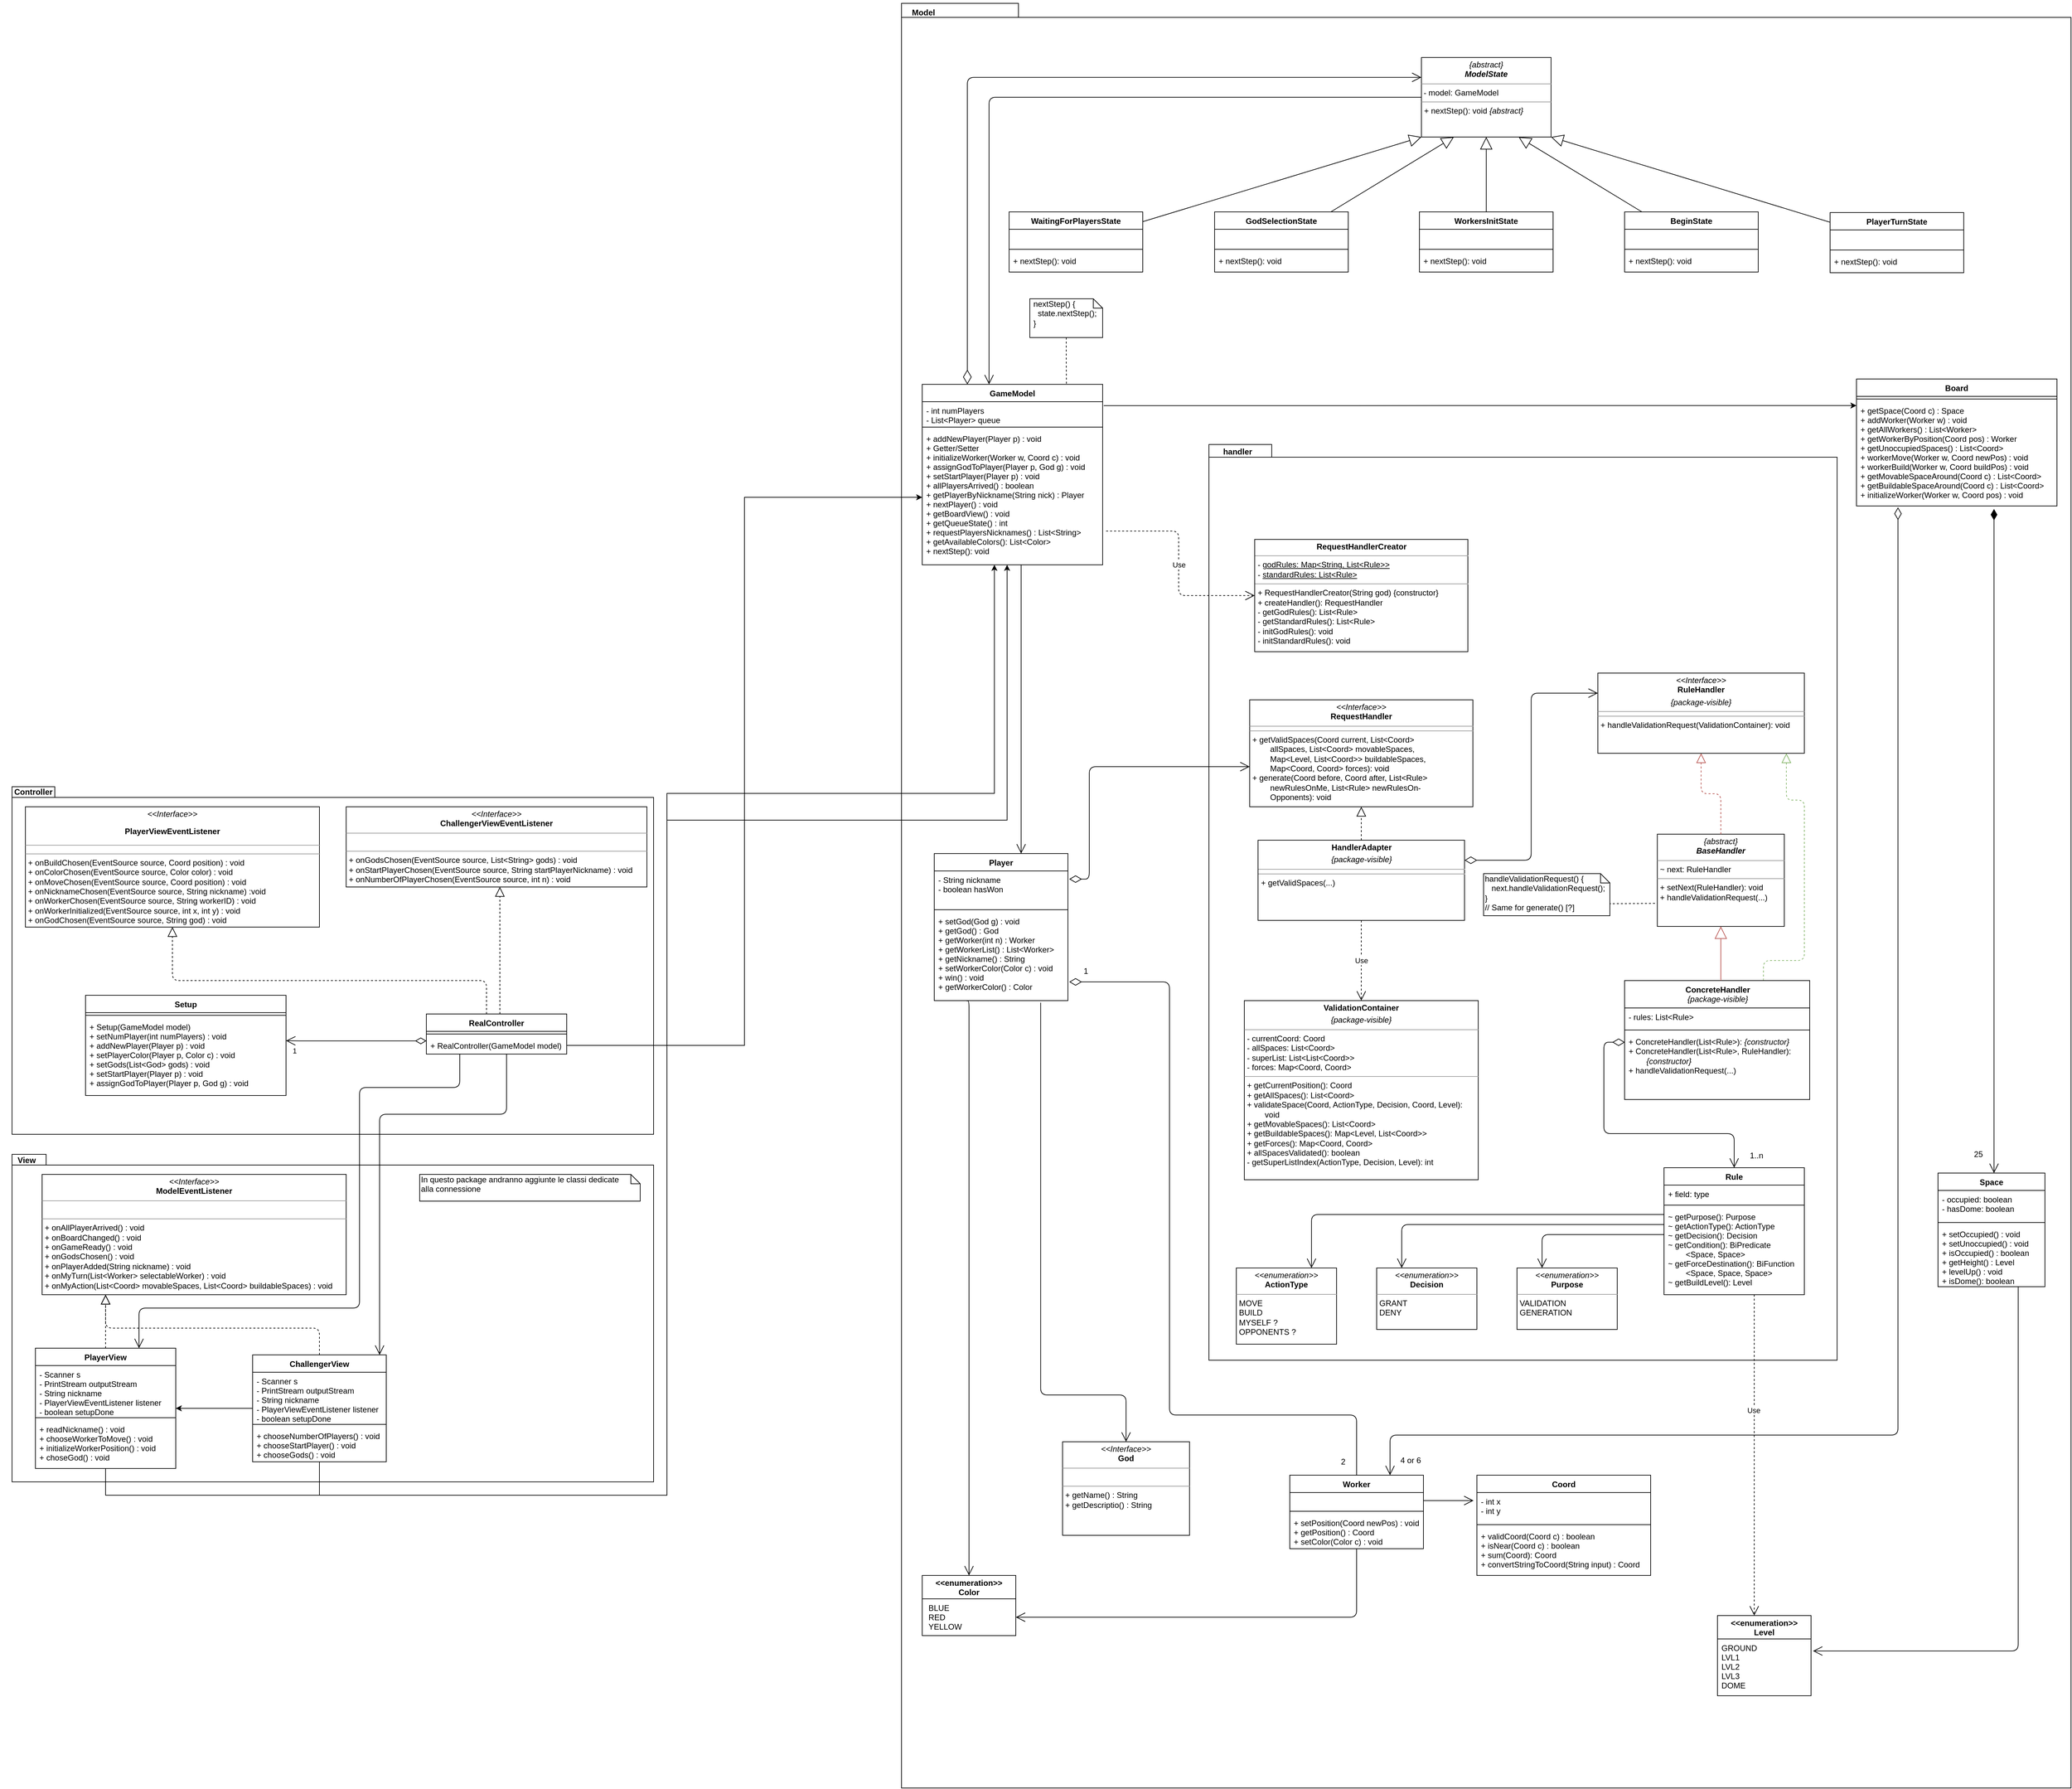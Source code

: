<mxfile version="13.0.1" type="github">
  <diagram id="C5RBs43oDa-KdzZeNtuy" name="Page-1">
    <mxGraphModel dx="1371" dy="3314" grid="1" gridSize="10" guides="1" tooltips="1" connect="1" arrows="1" fold="1" page="1" pageScale="1" pageWidth="827" pageHeight="1169" math="0" shadow="0">
      <root>
        <mxCell id="WIyWlLk6GJQsqaUBKTNV-0" />
        <mxCell id="WIyWlLk6GJQsqaUBKTNV-1" parent="WIyWlLk6GJQsqaUBKTNV-0" />
        <mxCell id="LcRW81NQQqgkX1LeB4Ay-17" value="" style="group;html=1;" parent="WIyWlLk6GJQsqaUBKTNV-1" vertex="1" connectable="0">
          <mxGeometry x="1399" y="-832" width="1750" height="1920" as="geometry" />
        </mxCell>
        <mxCell id="-60NsE4o0A_aWf5wCk37-1" value="" style="shape=folder;fontStyle=1;spacingTop=10;tabWidth=65;tabHeight=21;tabPosition=left;html=1;" parent="LcRW81NQQqgkX1LeB4Ay-17" vertex="1">
          <mxGeometry y="-750" width="1750" height="2670" as="geometry" />
        </mxCell>
        <mxCell id="LcRW81NQQqgkX1LeB4Ay-57" value="" style="group" parent="LcRW81NQQqgkX1LeB4Ay-17" vertex="1" connectable="0">
          <mxGeometry x="460" y="210" width="940" height="1070" as="geometry" />
        </mxCell>
        <mxCell id="LcRW81NQQqgkX1LeB4Ay-50" value="" style="shape=folder;fontStyle=1;spacingTop=10;tabWidth=86;tabHeight=19;tabPosition=left;html=1;" parent="LcRW81NQQqgkX1LeB4Ay-57" vertex="1">
          <mxGeometry y="-300" width="940" height="1370" as="geometry" />
        </mxCell>
        <mxCell id="LcRW81NQQqgkX1LeB4Ay-41" value="&lt;p style=&quot;margin: 0px ; margin-top: 4px ; text-align: center&quot;&gt;&lt;i&gt;{abstract}&lt;/i&gt;&lt;br&gt;&lt;i&gt;&lt;b&gt;BaseHandler&lt;/b&gt;&lt;/i&gt;&lt;br&gt;&lt;/p&gt;&lt;hr size=&quot;1&quot;&gt;&lt;p style=&quot;margin: 0px ; margin-left: 4px&quot;&gt;~ next: RuleHandler&lt;br&gt;&lt;/p&gt;&lt;hr size=&quot;1&quot;&gt;&lt;p style=&quot;margin: 0px ; margin-left: 4px&quot;&gt;+ setNext(RuleHandler): void&lt;/p&gt;&lt;p style=&quot;margin: 0px ; margin-left: 4px&quot;&gt;+ handleValidationRequest(...)&lt;br&gt;&lt;/p&gt;" style="verticalAlign=top;align=left;overflow=fill;fontSize=12;fontFamily=Helvetica;html=1;" parent="LcRW81NQQqgkX1LeB4Ay-57" vertex="1">
          <mxGeometry x="671" y="283" width="190" height="138" as="geometry" />
        </mxCell>
        <mxCell id="LcRW81NQQqgkX1LeB4Ay-59" style="endArrow=none;dashed=1;html=1;fontFamily=Helvetica;fontSize=11;fontColor=#000000;align=center;strokeColor=#000000;edgeStyle=orthogonalEdgeStyle;exitX=0;exitY=0;exitDx=189;exitDy=38.5;exitPerimeter=0;entryX=0;entryY=0.75;entryDx=0;entryDy=0;" parent="LcRW81NQQqgkX1LeB4Ay-57" source="LcRW81NQQqgkX1LeB4Ay-58" target="LcRW81NQQqgkX1LeB4Ay-41" edge="1">
          <mxGeometry relative="1" as="geometry">
            <Array as="points">
              <mxPoint x="600" y="387" />
              <mxPoint x="599" y="387" />
            </Array>
          </mxGeometry>
        </mxCell>
        <mxCell id="LcRW81NQQqgkX1LeB4Ay-58" value="&lt;div&gt;handleValidationRequest() {&lt;br&gt;&lt;/div&gt;&lt;div&gt;&amp;nbsp;&amp;nbsp; next.handleValidationRequest();&lt;/div&gt;&lt;div&gt;}&lt;br&gt;// Same for generate() [?]&lt;br&gt;&lt;/div&gt;" style="shape=note;whiteSpace=wrap;html=1;size=14;verticalAlign=top;align=left;spacingTop=-6;" parent="LcRW81NQQqgkX1LeB4Ay-57" vertex="1">
          <mxGeometry x="411" y="342" width="189" height="63" as="geometry" />
        </mxCell>
        <mxCell id="F0vZ-oMPGt8kP6uusFCu-18" style="edgeStyle=orthogonalEdgeStyle;rounded=1;orthogonalLoop=1;jettySize=auto;html=1;entryX=0;entryY=0.25;entryDx=0;entryDy=0;verticalAlign=bottom;endArrow=open;endSize=12;startFill=0;startArrow=diamondThin;startSize=16;exitX=1;exitY=0.25;exitDx=0;exitDy=0;" parent="LcRW81NQQqgkX1LeB4Ay-57" source="F0vZ-oMPGt8kP6uusFCu-25" target="F0vZ-oMPGt8kP6uusFCu-17" edge="1">
          <mxGeometry relative="1" as="geometry" />
        </mxCell>
        <mxCell id="LcRW81NQQqgkX1LeB4Ay-18" value="&lt;p style=&quot;margin: 0px ; margin-top: 4px ; text-align: center&quot;&gt;&lt;i&gt;&amp;lt;&amp;lt;Interface&amp;gt;&amp;gt;&lt;/i&gt;&lt;br&gt;&lt;b&gt;RequestHandler&lt;/b&gt;&lt;/p&gt;&lt;hr size=&quot;1&quot;&gt;&lt;hr size=&quot;1&quot;&gt;&lt;p style=&quot;margin: 0px ; margin-left: 4px&quot;&gt;+ getValidSpaces(Coord current, List&amp;lt;Coord&amp;gt;&lt;br&gt;&amp;nbsp;&amp;nbsp;&amp;nbsp;&amp;nbsp;&amp;nbsp;&amp;nbsp;&amp;nbsp; allSpaces, List&amp;lt;Coord&amp;gt; movableSpaces,&lt;br&gt;&amp;nbsp;&amp;nbsp;&amp;nbsp;&amp;nbsp;&amp;nbsp;&amp;nbsp;&amp;nbsp; Map&amp;lt;Level, List&amp;lt;Coord&amp;gt;&amp;gt; buildableSpaces,&lt;/p&gt;&lt;p style=&quot;margin: 0px ; margin-left: 4px&quot;&gt;&amp;nbsp;&amp;nbsp;&amp;nbsp;&amp;nbsp;&amp;nbsp;&amp;nbsp;&amp;nbsp; Map&amp;lt;Coord, Coord&amp;gt; forces): void&lt;br&gt;+ generate(Coord before, Coord after, List&amp;lt;Rule&amp;gt;&lt;br&gt;&amp;nbsp; &amp;nbsp; &amp;nbsp;&amp;nbsp;&amp;nbsp; newRulesOnMe, List&amp;lt;Rule&amp;gt; newRulesOn-&lt;br&gt;&amp;nbsp;&amp;nbsp;&amp;nbsp;&amp;nbsp;&amp;nbsp;&amp;nbsp;&amp;nbsp; Opponents): void&lt;/p&gt;&lt;div&gt;&lt;br&gt;&lt;br&gt;&lt;/div&gt;" style="verticalAlign=top;align=left;overflow=fill;fontSize=12;fontFamily=Helvetica;html=1;" parent="LcRW81NQQqgkX1LeB4Ay-57" vertex="1">
          <mxGeometry x="61" y="82" width="334" height="160" as="geometry" />
        </mxCell>
        <mxCell id="LcRW81NQQqgkX1LeB4Ay-42" style="endArrow=block;dashed=1;endFill=0;endSize=12;html=1;fontFamily=Helvetica;fontSize=11;fontColor=#000000;align=center;strokeColor=#b85450;edgeStyle=orthogonalEdgeStyle;exitX=0.5;exitY=0;exitDx=0;exitDy=0;fillColor=#f8cecc;" parent="LcRW81NQQqgkX1LeB4Ay-57" source="LcRW81NQQqgkX1LeB4Ay-41" target="F0vZ-oMPGt8kP6uusFCu-17" edge="1">
          <mxGeometry relative="1" as="geometry">
            <mxPoint x="437" y="362" as="sourcePoint" />
            <mxPoint x="325" y="312" as="targetPoint" />
          </mxGeometry>
        </mxCell>
        <mxCell id="F0vZ-oMPGt8kP6uusFCu-17" value="&lt;p style=&quot;margin: 0px ; margin-top: 4px ; text-align: center&quot;&gt;&lt;i&gt;&amp;lt;&amp;lt;Interface&amp;gt;&amp;gt;&lt;/i&gt;&lt;br&gt;&lt;b&gt;RuleHandler&lt;/b&gt;&lt;/p&gt;&lt;p style=&quot;margin: 0px ; margin-top: 4px ; text-align: center&quot;&gt;&lt;i&gt;{package-visible}&lt;/i&gt;&lt;/p&gt;&lt;hr size=&quot;1&quot;&gt;&lt;hr size=&quot;1&quot;&gt;&lt;p style=&quot;margin: 0px ; margin-left: 4px&quot;&gt;+ handleValidationRequest(ValidationContainer): void&lt;/p&gt;&lt;div&gt;&lt;br&gt;&lt;br&gt;&lt;/div&gt;" style="verticalAlign=top;align=left;overflow=fill;fontSize=12;fontFamily=Helvetica;html=1;" parent="LcRW81NQQqgkX1LeB4Ay-57" vertex="1">
          <mxGeometry x="582" y="42" width="309" height="120" as="geometry" />
        </mxCell>
        <mxCell id="F0vZ-oMPGt8kP6uusFCu-24" style="edgeStyle=none;rounded=1;orthogonalLoop=1;jettySize=auto;html=1;entryX=0.5;entryY=1;entryDx=0;entryDy=0;endSize=12;dashed=1;endFill=0;endArrow=block;exitX=0.5;exitY=0;exitDx=0;exitDy=0;" parent="LcRW81NQQqgkX1LeB4Ay-57" source="F0vZ-oMPGt8kP6uusFCu-25" target="LcRW81NQQqgkX1LeB4Ay-18" edge="1">
          <mxGeometry relative="1" as="geometry">
            <mxPoint x="228" y="282" as="sourcePoint" />
          </mxGeometry>
        </mxCell>
        <mxCell id="F0vZ-oMPGt8kP6uusFCu-25" value="&lt;p style=&quot;margin: 0px ; margin-top: 4px ; text-align: center&quot;&gt;&lt;b&gt;HandlerAdapter&lt;/b&gt;&lt;/p&gt;&lt;p style=&quot;margin: 0px ; margin-top: 4px ; text-align: center&quot;&gt;&lt;i&gt;{package-visible}&lt;/i&gt;&lt;/p&gt;&lt;hr size=&quot;1&quot;&gt;&lt;hr size=&quot;1&quot;&gt;&lt;p style=&quot;margin: 0px ; margin-left: 4px&quot;&gt;+ getValidSpaces(...)&lt;br&gt;&lt;/p&gt;&lt;div&gt;&lt;br&gt;&lt;br&gt;&lt;/div&gt;" style="verticalAlign=top;align=left;overflow=fill;fontSize=12;fontFamily=Helvetica;html=1;" parent="LcRW81NQQqgkX1LeB4Ay-57" vertex="1">
          <mxGeometry x="73.5" y="292" width="309" height="120" as="geometry" />
        </mxCell>
        <mxCell id="VgggyDBP76hjae1wavTJ-1" style="edgeStyle=orthogonalEdgeStyle;rounded=1;orthogonalLoop=1;jettySize=auto;html=1;exitX=0.75;exitY=0;exitDx=0;exitDy=0;entryX=0.913;entryY=1;entryDx=0;entryDy=0;entryPerimeter=0;dashed=1;strokeColor=#82b366;fillColor=#d5e8d4;endFill=0;endArrow=block;endSize=12;" parent="LcRW81NQQqgkX1LeB4Ay-57" source="LcRW81NQQqgkX1LeB4Ay-0" target="F0vZ-oMPGt8kP6uusFCu-17" edge="1">
          <mxGeometry relative="1" as="geometry">
            <Array as="points">
              <mxPoint x="830" y="472" />
              <mxPoint x="891" y="472" />
              <mxPoint x="891" y="232" />
              <mxPoint x="864" y="232" />
            </Array>
          </mxGeometry>
        </mxCell>
        <mxCell id="LcRW81NQQqgkX1LeB4Ay-0" value="&lt;b&gt;ConcreteHandler&lt;/b&gt;&lt;br&gt;&lt;i&gt;{package-visible}&lt;/i&gt;" style="swimlane;fontStyle=0;align=center;verticalAlign=top;childLayout=stackLayout;horizontal=1;startSize=41;horizontalStack=0;resizeParent=1;resizeParentMax=0;resizeLast=0;collapsible=1;marginBottom=0;html=1;" parent="LcRW81NQQqgkX1LeB4Ay-57" vertex="1">
          <mxGeometry x="622" y="502" width="277" height="178" as="geometry" />
        </mxCell>
        <mxCell id="LcRW81NQQqgkX1LeB4Ay-1" value="- rules: List&lt;Rule&gt;&#xa;" style="text;strokeColor=none;fillColor=none;align=left;verticalAlign=top;spacingLeft=4;spacingRight=4;overflow=hidden;rotatable=0;points=[[0,0.5],[1,0.5]];portConstraint=eastwest;" parent="LcRW81NQQqgkX1LeB4Ay-0" vertex="1">
          <mxGeometry y="41" width="277" height="29" as="geometry" />
        </mxCell>
        <mxCell id="LcRW81NQQqgkX1LeB4Ay-2" value="" style="line;strokeWidth=1;fillColor=none;align=left;verticalAlign=middle;spacingTop=-1;spacingLeft=3;spacingRight=3;rotatable=0;labelPosition=right;points=[];portConstraint=eastwest;" parent="LcRW81NQQqgkX1LeB4Ay-0" vertex="1">
          <mxGeometry y="70" width="277" height="8" as="geometry" />
        </mxCell>
        <mxCell id="LcRW81NQQqgkX1LeB4Ay-3" value="&lt;div&gt;+ ConcreteHandler(List&amp;lt;Rule&amp;gt;): &lt;i&gt;{constructor}&lt;/i&gt;&lt;br&gt;&lt;i&gt;+ &lt;/i&gt;ConcreteHandler(List&amp;lt;Rule&amp;gt;, RuleHandler):&lt;/div&gt;&lt;div&gt;&lt;i&gt;&lt;i&gt;&amp;nbsp;&amp;nbsp;&amp;nbsp;&amp;nbsp;&amp;nbsp;&amp;nbsp;&amp;nbsp; {constructor}&lt;/i&gt;&lt;/i&gt;&lt;/div&gt;+ handleValidationRequest(...)" style="text;strokeColor=none;fillColor=none;align=left;verticalAlign=top;spacingLeft=4;spacingRight=4;overflow=hidden;rotatable=0;points=[[0,0.5],[1,0.5]];portConstraint=eastwest;fontStyle=0;html=1;" parent="LcRW81NQQqgkX1LeB4Ay-0" vertex="1">
          <mxGeometry y="78" width="277" height="100" as="geometry" />
        </mxCell>
        <mxCell id="LcRW81NQQqgkX1LeB4Ay-4" value="Rule" style="swimlane;fontStyle=1;align=center;verticalAlign=top;childLayout=stackLayout;horizontal=1;startSize=26;horizontalStack=0;resizeParent=1;resizeParentMax=0;resizeLast=0;collapsible=1;marginBottom=0;" parent="LcRW81NQQqgkX1LeB4Ay-57" vertex="1">
          <mxGeometry x="681" y="782" width="210" height="190" as="geometry" />
        </mxCell>
        <mxCell id="LcRW81NQQqgkX1LeB4Ay-5" value="+ field: type" style="text;strokeColor=none;fillColor=none;align=left;verticalAlign=top;spacingLeft=4;spacingRight=4;overflow=hidden;rotatable=0;points=[[0,0.5],[1,0.5]];portConstraint=eastwest;" parent="LcRW81NQQqgkX1LeB4Ay-4" vertex="1">
          <mxGeometry y="26" width="210" height="26" as="geometry" />
        </mxCell>
        <mxCell id="LcRW81NQQqgkX1LeB4Ay-6" value="" style="line;strokeWidth=1;fillColor=none;align=left;verticalAlign=middle;spacingTop=-1;spacingLeft=3;spacingRight=3;rotatable=0;labelPosition=right;points=[];portConstraint=eastwest;" parent="LcRW81NQQqgkX1LeB4Ay-4" vertex="1">
          <mxGeometry y="52" width="210" height="8" as="geometry" />
        </mxCell>
        <mxCell id="LcRW81NQQqgkX1LeB4Ay-7" value="~ getPurpose(): Purpose&#xa;~ getActionType(): ActionType&#xa;~ getDecision(): Decision&#xa;~ getCondition(): BiPredicate&#xa;        &lt;Space, Space&gt;&#xa;~ getForceDestination(): BiFunction&#xa;        &lt;Space, Space, Space&gt;&#xa;~ getBuildLevel(): Level&#xa;&#xa;&#xa;" style="text;strokeColor=none;fillColor=none;align=left;verticalAlign=top;spacingLeft=4;spacingRight=4;overflow=hidden;rotatable=0;points=[[0,0.5],[1,0.5]];portConstraint=eastwest;" parent="LcRW81NQQqgkX1LeB4Ay-4" vertex="1">
          <mxGeometry y="60" width="210" height="130" as="geometry" />
        </mxCell>
        <mxCell id="LcRW81NQQqgkX1LeB4Ay-13" value="&lt;p style=&quot;margin: 0px ; margin-top: 4px ; text-align: center&quot;&gt;&lt;i&gt;&amp;lt;&amp;lt;enumeration&amp;gt;&amp;gt;&lt;/i&gt;&lt;br&gt;&lt;b&gt;Purpose&lt;/b&gt;&lt;/p&gt;&lt;hr size=&quot;1&quot;&gt;&lt;p style=&quot;margin: 0px ; margin-left: 4px&quot;&gt;VALIDATION&lt;/p&gt;&lt;p style=&quot;margin: 0px ; margin-left: 4px&quot;&gt;GENERATION&lt;br&gt;&lt;/p&gt;" style="verticalAlign=top;align=left;overflow=fill;fontSize=12;fontFamily=Helvetica;html=1;" parent="LcRW81NQQqgkX1LeB4Ay-57" vertex="1">
          <mxGeometry x="461" y="932" width="150" height="92" as="geometry" />
        </mxCell>
        <mxCell id="F_CIxczFa_6I44uATnzT-1" value="&lt;p style=&quot;margin: 0px ; margin-top: 4px ; text-align: center&quot;&gt;&lt;i&gt;&amp;lt;&amp;lt;enumeration&amp;gt;&amp;gt;&lt;/i&gt;&lt;br&gt;&lt;b&gt;Decision&lt;/b&gt;&lt;/p&gt;&lt;hr size=&quot;1&quot;&gt;&lt;p style=&quot;margin: 0px ; margin-left: 4px&quot;&gt;GRANT&lt;br&gt;&lt;/p&gt;&lt;p style=&quot;margin: 0px ; margin-left: 4px&quot;&gt;DENY&lt;br&gt;&lt;/p&gt;" style="verticalAlign=top;align=left;overflow=fill;fontSize=12;fontFamily=Helvetica;html=1;" parent="LcRW81NQQqgkX1LeB4Ay-57" vertex="1">
          <mxGeometry x="251" y="932" width="150" height="92" as="geometry" />
        </mxCell>
        <mxCell id="F_CIxczFa_6I44uATnzT-7" value="&lt;p style=&quot;margin: 0px ; margin-top: 4px ; text-align: center&quot;&gt;&lt;b&gt;ValidationContainer&lt;/b&gt;&lt;/p&gt;&lt;p style=&quot;margin: 0px ; margin-top: 4px ; text-align: center&quot;&gt;&lt;i&gt;{package-visible}&lt;/i&gt;&lt;br&gt;&lt;/p&gt;&lt;hr size=&quot;1&quot;&gt;&lt;p style=&quot;margin: 0px ; margin-left: 4px&quot;&gt;- currentCoord: Coord&lt;br&gt;&lt;/p&gt;&lt;p style=&quot;margin: 0px ; margin-left: 4px&quot;&gt;- allSpaces: List&amp;lt;Coord&amp;gt;&lt;br&gt;&lt;/p&gt;&lt;p style=&quot;margin: 0px ; margin-left: 4px&quot;&gt;- superList: List&amp;lt;List&amp;lt;Coord&amp;gt;&amp;gt;&lt;br&gt;&lt;/p&gt;&lt;p style=&quot;margin: 0px ; margin-left: 4px&quot;&gt;- forces: Map&amp;lt;Coord, Coord&amp;gt;&lt;/p&gt;&lt;hr size=&quot;1&quot;&gt;&lt;p style=&quot;margin: 0px ; margin-left: 4px&quot;&gt;+ getCurrentPosition(): Coord&lt;br&gt;&lt;/p&gt;&lt;p style=&quot;margin: 0px ; margin-left: 4px&quot;&gt;+ getAllSpaces(): List&amp;lt;Coord&amp;gt;&lt;br&gt;&lt;/p&gt;&lt;p style=&quot;margin: 0px ; margin-left: 4px&quot;&gt;+ validateSpace(Coord, ActionType, Decision, Coord, Level):&lt;/p&gt;&lt;p style=&quot;margin: 0px ; margin-left: 4px&quot;&gt;&amp;nbsp;&amp;nbsp;&amp;nbsp;&amp;nbsp;&amp;nbsp;&amp;nbsp;&amp;nbsp; void&lt;/p&gt;&lt;p style=&quot;margin: 0px ; margin-left: 4px&quot;&gt;+ getMovableSpaces(): List&amp;lt;Coord&amp;gt;&lt;br&gt;&lt;/p&gt;&lt;p style=&quot;margin: 0px ; margin-left: 4px&quot;&gt;+ getBuildableSpaces(): Map&amp;lt;Level, List&amp;lt;Coord&amp;gt;&amp;gt;&lt;br&gt;&lt;/p&gt;&lt;p style=&quot;margin: 0px ; margin-left: 4px&quot;&gt;+ getForces(): Map&amp;lt;Coord, Coord&amp;gt;&lt;/p&gt;&lt;p style=&quot;margin: 0px ; margin-left: 4px&quot;&gt;+ allSpacesValidated(): boolean&lt;/p&gt;&lt;p style=&quot;margin: 0px ; margin-left: 4px&quot;&gt;- getSuperListIndex(ActionType, Decision, Level): int&lt;br&gt;&lt;/p&gt;" style="verticalAlign=top;align=left;overflow=fill;fontSize=12;fontFamily=Helvetica;html=1;" parent="LcRW81NQQqgkX1LeB4Ay-57" vertex="1">
          <mxGeometry x="53" y="532" width="350" height="268" as="geometry" />
        </mxCell>
        <mxCell id="F_CIxczFa_6I44uATnzT-8" value="Use" style="endArrow=open;endSize=12;dashed=1;html=1;exitX=0.5;exitY=1;exitDx=0;exitDy=0;entryX=0.5;entryY=0;entryDx=0;entryDy=0;edgeStyle=orthogonalEdgeStyle;" parent="LcRW81NQQqgkX1LeB4Ay-57" source="F0vZ-oMPGt8kP6uusFCu-25" target="F_CIxczFa_6I44uATnzT-7" edge="1">
          <mxGeometry width="160" relative="1" as="geometry">
            <mxPoint x="731" y="342" as="sourcePoint" />
            <mxPoint x="891" y="342" as="targetPoint" />
          </mxGeometry>
        </mxCell>
        <mxCell id="LcRW81NQQqgkX1LeB4Ay-55" value="handler" style="text;align=center;fontStyle=1;verticalAlign=middle;spacingLeft=3;spacingRight=3;strokeColor=none;rotatable=0;points=[[0,0.5],[1,0.5]];portConstraint=eastwest;" parent="LcRW81NQQqgkX1LeB4Ay-57" vertex="1">
          <mxGeometry x="3" y="-302" width="80" height="23.757" as="geometry" />
        </mxCell>
        <mxCell id="JXoQaFI1vnqZG35daFhx-1" value="&lt;p style=&quot;margin: 0px ; margin-top: 4px ; text-align: center&quot;&gt;&lt;b&gt;RequestHandlerCreator&lt;/b&gt;&lt;br&gt;&lt;/p&gt;&lt;hr size=&quot;1&quot;&gt;&lt;p style=&quot;margin: 0px ; margin-left: 4px&quot;&gt;- &lt;u&gt;godRules: Map&amp;lt;String, List&amp;lt;Rule&amp;gt;&amp;gt;&lt;/u&gt;&lt;/p&gt;&lt;p style=&quot;margin: 0px ; margin-left: 4px&quot;&gt;- &lt;u&gt;standardRules: List&amp;lt;Rule&amp;gt;&lt;/u&gt;&lt;br&gt;&lt;/p&gt;&lt;hr size=&quot;1&quot;&gt;&lt;p style=&quot;margin: 0px ; margin-left: 4px&quot;&gt;+ RequestHandlerCreator(String god) {constructor}&lt;br&gt;&lt;/p&gt;&lt;p style=&quot;margin: 0px ; margin-left: 4px&quot;&gt;+ createHandler(): RequestHandler&lt;/p&gt;&lt;p style=&quot;margin: 0px ; margin-left: 4px&quot;&gt;- getGodRules(): List&amp;lt;Rule&amp;gt;&lt;/p&gt;&lt;p style=&quot;margin: 0px ; margin-left: 4px&quot;&gt;- getStandardRules(): List&amp;lt;Rule&amp;gt;&lt;/p&gt;&lt;p style=&quot;margin: 0px ; margin-left: 4px&quot;&gt;- initGodRules(): void&lt;/p&gt;&lt;p style=&quot;margin: 0px ; margin-left: 4px&quot;&gt;- initStandardRules(): void&lt;br&gt;&lt;/p&gt;" style="verticalAlign=top;align=left;overflow=fill;fontSize=12;fontFamily=Helvetica;html=1;" parent="LcRW81NQQqgkX1LeB4Ay-57" vertex="1">
          <mxGeometry x="68.5" y="-158" width="319" height="168" as="geometry" />
        </mxCell>
        <mxCell id="LcRW81NQQqgkX1LeB4Ay-43" style="endArrow=block;endSize=16;endFill=0;html=1;fontFamily=Helvetica;fontSize=11;fontColor=#000000;align=center;strokeColor=#b85450;entryX=0.5;entryY=1;entryDx=0;entryDy=0;fillColor=#f8cecc;" parent="LcRW81NQQqgkX1LeB4Ay-57" target="LcRW81NQQqgkX1LeB4Ay-41" edge="1">
          <mxGeometry relative="1" as="geometry">
            <mxPoint x="326.0" y="540" as="targetPoint" />
            <mxPoint x="766" y="502" as="sourcePoint" />
          </mxGeometry>
        </mxCell>
        <mxCell id="LcRW81NQQqgkX1LeB4Ay-15" style="endArrow=open;endFill=1;endSize=12;html=1;fontFamily=Helvetica;fontSize=11;fontColor=#000000;align=center;strokeColor=#000000;edgeStyle=orthogonalEdgeStyle;entryX=0.25;entryY=0;entryDx=0;entryDy=0;" parent="LcRW81NQQqgkX1LeB4Ay-57" target="LcRW81NQQqgkX1LeB4Ay-13" edge="1">
          <mxGeometry relative="1" as="geometry">
            <mxPoint x="681" y="882" as="sourcePoint" />
            <mxPoint x="581" y="762" as="targetPoint" />
            <Array as="points">
              <mxPoint x="499" y="882" />
            </Array>
          </mxGeometry>
        </mxCell>
        <mxCell id="F_CIxczFa_6I44uATnzT-2" style="edgeStyle=orthogonalEdgeStyle;rounded=1;orthogonalLoop=1;jettySize=auto;html=1;entryX=0.25;entryY=0;entryDx=0;entryDy=0;endFill=1;endArrow=open;endSize=12;" parent="LcRW81NQQqgkX1LeB4Ay-57" source="LcRW81NQQqgkX1LeB4Ay-4" target="F_CIxczFa_6I44uATnzT-1" edge="1">
          <mxGeometry relative="1" as="geometry">
            <Array as="points">
              <mxPoint x="289" y="867" />
            </Array>
          </mxGeometry>
        </mxCell>
        <mxCell id="LcRW81NQQqgkX1LeB4Ay-47" style="endArrow=open;html=1;endSize=12;startArrow=diamondThin;startSize=16;startFill=0;edgeStyle=orthogonalEdgeStyle;align=center;verticalAlign=bottom;fontFamily=Helvetica;fontSize=11;fontColor=#000000;strokeColor=#000000;exitX=0.002;exitY=0.143;exitDx=0;exitDy=0;exitPerimeter=0;" parent="LcRW81NQQqgkX1LeB4Ay-57" source="LcRW81NQQqgkX1LeB4Ay-3" target="LcRW81NQQqgkX1LeB4Ay-4" edge="1">
          <mxGeometry relative="1" as="geometry">
            <Array as="points">
              <mxPoint x="591" y="594" />
              <mxPoint x="591" y="731" />
              <mxPoint x="786" y="731" />
            </Array>
            <mxPoint x="183" y="642" as="sourcePoint" />
          </mxGeometry>
        </mxCell>
        <mxCell id="LcRW81NQQqgkX1LeB4Ay-14" value="&lt;p style=&quot;margin: 0px ; margin-top: 4px ; text-align: center&quot;&gt;&lt;i&gt;&amp;lt;&amp;lt;enumeration&amp;gt;&amp;gt;&lt;/i&gt;&lt;br&gt;&lt;b&gt;ActionType&lt;/b&gt;&lt;/p&gt;&lt;hr size=&quot;1&quot;&gt;&lt;p style=&quot;margin: 0px ; margin-left: 4px&quot;&gt;MOVE&lt;/p&gt;&lt;p style=&quot;margin: 0px ; margin-left: 4px&quot;&gt;BUILD&lt;/p&gt;&lt;p style=&quot;margin: 0px ; margin-left: 4px&quot;&gt;MYSELF ?&lt;br&gt;&lt;/p&gt;&lt;p style=&quot;margin: 0px ; margin-left: 4px&quot;&gt;OPPONENTS ?&lt;br&gt;&lt;/p&gt;" style="verticalAlign=top;align=left;overflow=fill;fontSize=12;fontFamily=Helvetica;html=1;" parent="LcRW81NQQqgkX1LeB4Ay-57" vertex="1">
          <mxGeometry x="41" y="932" width="150" height="114" as="geometry" />
        </mxCell>
        <mxCell id="LcRW81NQQqgkX1LeB4Ay-16" style="endArrow=open;endFill=1;endSize=12;html=1;fontFamily=Helvetica;fontSize=11;fontColor=#000000;align=center;strokeColor=#000000;edgeStyle=orthogonalEdgeStyle;entryX=0.75;entryY=0;entryDx=0;entryDy=0;" parent="LcRW81NQQqgkX1LeB4Ay-57" source="LcRW81NQQqgkX1LeB4Ay-7" target="LcRW81NQQqgkX1LeB4Ay-14" edge="1">
          <mxGeometry relative="1" as="geometry">
            <mxPoint x="361" y="943" as="targetPoint" />
            <Array as="points">
              <mxPoint x="153" y="852" />
            </Array>
          </mxGeometry>
        </mxCell>
        <mxCell id="LcRW81NQQqgkX1LeB4Ay-44" style="endArrow=open;html=1;endSize=12;startArrow=diamondThin;startSize=16;startFill=0;edgeStyle=orthogonalEdgeStyle;align=center;verticalAlign=bottom;fontFamily=Helvetica;fontSize=11;fontColor=#000000;strokeColor=#000000;exitX=1.01;exitY=0.226;exitDx=0;exitDy=0;exitPerimeter=0;" parent="LcRW81NQQqgkX1LeB4Ay-17" source="GLF211CV2YBHSNNz2mQ8-17" target="LcRW81NQQqgkX1LeB4Ay-18" edge="1">
          <mxGeometry relative="1" as="geometry">
            <mxPoint x="252" y="538" as="sourcePoint" />
            <Array as="points">
              <mxPoint x="281" y="560" />
              <mxPoint x="281" y="392" />
            </Array>
          </mxGeometry>
        </mxCell>
        <mxCell id="GLF211CV2YBHSNNz2mQ8-16" value="Player" style="swimlane;fontStyle=1;align=center;verticalAlign=top;childLayout=stackLayout;horizontal=1;startSize=26;horizontalStack=0;resizeParent=1;resizeParentMax=0;resizeLast=0;collapsible=1;marginBottom=0;" parent="LcRW81NQQqgkX1LeB4Ay-17" vertex="1">
          <mxGeometry x="49" y="522" width="200" height="220" as="geometry" />
        </mxCell>
        <mxCell id="GLF211CV2YBHSNNz2mQ8-17" value="- String nickname&#xa;- boolean hasWon" style="text;strokeColor=none;fillColor=none;align=left;verticalAlign=top;spacingLeft=4;spacingRight=4;overflow=hidden;rotatable=0;points=[[0,0.5],[1,0.5]];portConstraint=eastwest;" parent="GLF211CV2YBHSNNz2mQ8-16" vertex="1">
          <mxGeometry y="26" width="200" height="54" as="geometry" />
        </mxCell>
        <mxCell id="GLF211CV2YBHSNNz2mQ8-18" value="" style="line;strokeWidth=1;fillColor=none;align=left;verticalAlign=middle;spacingTop=-1;spacingLeft=3;spacingRight=3;rotatable=0;labelPosition=right;points=[];portConstraint=eastwest;" parent="GLF211CV2YBHSNNz2mQ8-16" vertex="1">
          <mxGeometry y="80" width="200" height="8" as="geometry" />
        </mxCell>
        <mxCell id="GLF211CV2YBHSNNz2mQ8-19" value="+ setGod(God g) : void&#xa;+ getGod() : God&#xa;+ getWorker(int n) : Worker&#xa;+ getWorkerList() : List&lt;Worker&gt;&#xa;+ getNickname() : String&#xa;+ setWorkerColor(Color c) : void&#xa;+ win() : void&#xa;+ getWorkerColor() : Color" style="text;strokeColor=none;fillColor=none;align=left;verticalAlign=top;spacingLeft=4;spacingRight=4;overflow=hidden;rotatable=0;points=[[0,0.5],[1,0.5]];portConstraint=eastwest;" parent="GLF211CV2YBHSNNz2mQ8-16" vertex="1">
          <mxGeometry y="88" width="200" height="132" as="geometry" />
        </mxCell>
        <mxCell id="GLF211CV2YBHSNNz2mQ8-22" value="Space" style="swimlane;fontStyle=1;align=center;verticalAlign=top;childLayout=stackLayout;horizontal=1;startSize=26;horizontalStack=0;resizeParent=1;resizeParentMax=0;resizeLast=0;collapsible=1;marginBottom=0;" parent="LcRW81NQQqgkX1LeB4Ay-17" vertex="1">
          <mxGeometry x="1551" y="1000" width="160" height="170" as="geometry" />
        </mxCell>
        <mxCell id="GLF211CV2YBHSNNz2mQ8-23" value="- occupied: boolean&#xa;- hasDome: boolean" style="text;strokeColor=none;fillColor=none;align=left;verticalAlign=top;spacingLeft=4;spacingRight=4;overflow=hidden;rotatable=0;points=[[0,0.5],[1,0.5]];portConstraint=eastwest;" parent="GLF211CV2YBHSNNz2mQ8-22" vertex="1">
          <mxGeometry y="26" width="160" height="44" as="geometry" />
        </mxCell>
        <mxCell id="GLF211CV2YBHSNNz2mQ8-24" value="" style="line;strokeWidth=1;fillColor=none;align=left;verticalAlign=middle;spacingTop=-1;spacingLeft=3;spacingRight=3;rotatable=0;labelPosition=right;points=[];portConstraint=eastwest;" parent="GLF211CV2YBHSNNz2mQ8-22" vertex="1">
          <mxGeometry y="70" width="160" height="8" as="geometry" />
        </mxCell>
        <mxCell id="GLF211CV2YBHSNNz2mQ8-25" value="+ setOccupied() : void&#xa;+ setUnoccupied() : void&#xa;+ isOccupied() : boolean&#xa;+ getHeight() : Level&#xa;+ levelUp() : void&#xa;+ isDome(): boolean&#xa;" style="text;strokeColor=none;fillColor=none;align=left;verticalAlign=top;spacingLeft=4;spacingRight=4;overflow=hidden;rotatable=0;points=[[0,0.5],[1,0.5]];portConstraint=eastwest;" parent="GLF211CV2YBHSNNz2mQ8-22" vertex="1">
          <mxGeometry y="78" width="160" height="92" as="geometry" />
        </mxCell>
        <mxCell id="GLF211CV2YBHSNNz2mQ8-10" value="Coord" style="swimlane;fontStyle=1;align=center;verticalAlign=top;childLayout=stackLayout;horizontal=1;startSize=26;horizontalStack=0;resizeParent=1;resizeParentMax=0;resizeLast=0;collapsible=1;marginBottom=0;" parent="LcRW81NQQqgkX1LeB4Ay-17" vertex="1">
          <mxGeometry x="861" y="1452" width="260" height="150" as="geometry" />
        </mxCell>
        <mxCell id="GLF211CV2YBHSNNz2mQ8-11" value="- int x&#xa;- int y" style="text;strokeColor=none;fillColor=none;align=left;verticalAlign=top;spacingLeft=4;spacingRight=4;overflow=hidden;rotatable=0;points=[[0,0.5],[1,0.5]];portConstraint=eastwest;" parent="GLF211CV2YBHSNNz2mQ8-10" vertex="1">
          <mxGeometry y="26" width="260" height="44" as="geometry" />
        </mxCell>
        <mxCell id="GLF211CV2YBHSNNz2mQ8-12" value="" style="line;strokeWidth=1;fillColor=none;align=left;verticalAlign=middle;spacingTop=-1;spacingLeft=3;spacingRight=3;rotatable=0;labelPosition=right;points=[];portConstraint=eastwest;" parent="GLF211CV2YBHSNNz2mQ8-10" vertex="1">
          <mxGeometry y="70" width="260" height="8" as="geometry" />
        </mxCell>
        <mxCell id="GLF211CV2YBHSNNz2mQ8-13" value="+ validCoord(Coord c) : boolean&#xa;+ isNear(Coord c) : boolean&#xa;+ sum(Coord): Coord&#xa;+ convertStringToCoord(String input) : Coord" style="text;strokeColor=none;fillColor=none;align=left;verticalAlign=top;spacingLeft=4;spacingRight=4;overflow=hidden;rotatable=0;points=[[0,0.5],[1,0.5]];portConstraint=eastwest;" parent="GLF211CV2YBHSNNz2mQ8-10" vertex="1">
          <mxGeometry y="78" width="260" height="72" as="geometry" />
        </mxCell>
        <mxCell id="za8SHLEQkm7EsVnOQVvr-0" style="edgeStyle=orthogonalEdgeStyle;rounded=1;orthogonalLoop=1;jettySize=auto;html=1;entryX=1;entryY=0.5;entryDx=0;entryDy=0;endArrow=open;endFill=1;endSize=12;" edge="1" parent="LcRW81NQQqgkX1LeB4Ay-17" source="GLF211CV2YBHSNNz2mQ8-29" target="GLF211CV2YBHSNNz2mQ8-9">
          <mxGeometry relative="1" as="geometry" />
        </mxCell>
        <mxCell id="GLF211CV2YBHSNNz2mQ8-29" value="Worker" style="swimlane;fontStyle=1;align=center;verticalAlign=top;childLayout=stackLayout;horizontal=1;startSize=26;horizontalStack=0;resizeParent=1;resizeParentMax=0;resizeLast=0;collapsible=1;marginBottom=0;" parent="LcRW81NQQqgkX1LeB4Ay-17" vertex="1">
          <mxGeometry x="581" y="1452" width="200" height="110" as="geometry" />
        </mxCell>
        <mxCell id="GLF211CV2YBHSNNz2mQ8-30" value=" " style="text;strokeColor=none;fillColor=none;align=left;verticalAlign=top;spacingLeft=4;spacingRight=4;overflow=hidden;rotatable=0;points=[[0,0.5],[1,0.5]];portConstraint=eastwest;" parent="GLF211CV2YBHSNNz2mQ8-29" vertex="1">
          <mxGeometry y="26" width="200" height="24" as="geometry" />
        </mxCell>
        <mxCell id="GLF211CV2YBHSNNz2mQ8-31" value="" style="line;strokeWidth=1;fillColor=none;align=left;verticalAlign=middle;spacingTop=-1;spacingLeft=3;spacingRight=3;rotatable=0;labelPosition=right;points=[];portConstraint=eastwest;" parent="GLF211CV2YBHSNNz2mQ8-29" vertex="1">
          <mxGeometry y="50" width="200" height="8" as="geometry" />
        </mxCell>
        <mxCell id="GLF211CV2YBHSNNz2mQ8-32" value="+ setPosition(Coord newPos) : void&#xa;+ getPosition() : Coord&#xa;+ setColor(Color c) : void" style="text;strokeColor=none;fillColor=none;align=left;verticalAlign=top;spacingLeft=4;spacingRight=4;overflow=hidden;rotatable=0;points=[[0,0.5],[1,0.5]];portConstraint=eastwest;" parent="GLF211CV2YBHSNNz2mQ8-29" vertex="1">
          <mxGeometry y="58" width="200" height="52" as="geometry" />
        </mxCell>
        <mxCell id="GLF211CV2YBHSNNz2mQ8-37" value="&lt;p style=&quot;margin: 0px ; margin-top: 4px ; text-align: center&quot;&gt;&lt;i&gt;&amp;lt;&amp;lt;Interface&amp;gt;&amp;gt;&lt;/i&gt;&lt;br&gt;&lt;b&gt;God&lt;/b&gt;&lt;/p&gt;&lt;hr size=&quot;1&quot;&gt;&lt;p style=&quot;margin: 0px ; margin-left: 4px&quot;&gt;&lt;br&gt;&lt;/p&gt;&lt;hr size=&quot;1&quot;&gt;&lt;p style=&quot;margin: 0px ; margin-left: 4px&quot;&gt;+ getName() : String&lt;/p&gt;&lt;p style=&quot;margin: 0px ; margin-left: 4px&quot;&gt;+ getDescriptio() : String&lt;/p&gt;" style="verticalAlign=top;align=left;overflow=fill;fontSize=12;fontFamily=Helvetica;html=1;" parent="LcRW81NQQqgkX1LeB4Ay-17" vertex="1">
          <mxGeometry x="241" y="1402" width="190" height="140" as="geometry" />
        </mxCell>
        <mxCell id="GLF211CV2YBHSNNz2mQ8-38" style="endArrow=open;endFill=1;endSize=12;html=1;fontFamily=Helvetica;fontSize=11;fontColor=#000000;align=center;strokeColor=#000000;edgeStyle=orthogonalEdgeStyle;exitX=0.796;exitY=1.024;exitDx=0;exitDy=0;exitPerimeter=0;entryX=0.5;entryY=0;entryDx=0;entryDy=0;" parent="LcRW81NQQqgkX1LeB4Ay-17" source="GLF211CV2YBHSNNz2mQ8-19" target="GLF211CV2YBHSNNz2mQ8-37" edge="1">
          <mxGeometry relative="1" as="geometry">
            <Array as="points">
              <mxPoint x="208" y="1332" />
              <mxPoint x="336" y="1332" />
            </Array>
          </mxGeometry>
        </mxCell>
        <mxCell id="GLF211CV2YBHSNNz2mQ8-21" style="endArrow=open;endFill=1;endSize=12;html=1;fontFamily=Helvetica;fontSize=11;fontColor=#000000;align=center;strokeColor=#000000;edgeStyle=orthogonalEdgeStyle;entryX=0.5;entryY=0;entryDx=0;entryDy=0;exitX=0.241;exitY=1.002;exitDx=0;exitDy=0;exitPerimeter=0;" parent="LcRW81NQQqgkX1LeB4Ay-17" target="GLF211CV2YBHSNNz2mQ8-6" edge="1" source="GLF211CV2YBHSNNz2mQ8-19">
          <mxGeometry relative="1" as="geometry">
            <Array as="points">
              <mxPoint x="101" y="742" />
            </Array>
            <mxPoint x="101" y="777" as="sourcePoint" />
          </mxGeometry>
        </mxCell>
        <mxCell id="GLF211CV2YBHSNNz2mQ8-35" style="endArrow=none;endFill=0;endSize=12;html=1;fontFamily=Helvetica;fontSize=11;fontColor=#000000;align=center;strokeColor=#000000;edgeStyle=orthogonalEdgeStyle;startArrow=diamondThin;startFill=0;startSize=16;" parent="LcRW81NQQqgkX1LeB4Ay-17" target="GLF211CV2YBHSNNz2mQ8-29" edge="1">
          <mxGeometry relative="1" as="geometry">
            <Array as="points">
              <mxPoint x="401" y="714" />
              <mxPoint x="401" y="1362" />
              <mxPoint x="681" y="1362" />
            </Array>
            <mxPoint x="251" y="714" as="sourcePoint" />
          </mxGeometry>
        </mxCell>
        <mxCell id="GLF211CV2YBHSNNz2mQ8-34" style="endArrow=open;endFill=1;endSize=12;html=1;fontFamily=Helvetica;fontSize=11;fontColor=#000000;align=center;strokeColor=#000000;edgeStyle=orthogonalEdgeStyle;exitX=1;exitY=0.5;exitDx=0;exitDy=0;" parent="LcRW81NQQqgkX1LeB4Ay-17" source="GLF211CV2YBHSNNz2mQ8-30" edge="1">
          <mxGeometry relative="1" as="geometry">
            <mxPoint x="856" y="1490" as="targetPoint" />
            <Array as="points">
              <mxPoint x="856" y="1490" />
            </Array>
          </mxGeometry>
        </mxCell>
        <mxCell id="GLF211CV2YBHSNNz2mQ8-26" style="endArrow=open;endFill=1;endSize=12;html=1;fontFamily=Helvetica;fontSize=11;fontColor=#000000;align=center;strokeColor=#000000;edgeStyle=orthogonalEdgeStyle;exitX=0.75;exitY=1;exitDx=0;exitDy=0;entryX=1.021;entryY=0.212;entryDx=0;entryDy=0;entryPerimeter=0;" parent="LcRW81NQQqgkX1LeB4Ay-17" source="GLF211CV2YBHSNNz2mQ8-22" target="GLF211CV2YBHSNNz2mQ8-15" edge="1">
          <mxGeometry relative="1" as="geometry">
            <mxPoint x="1294" y="1082" as="sourcePoint" />
            <mxPoint x="1331" y="1701" as="targetPoint" />
          </mxGeometry>
        </mxCell>
        <mxCell id="F_CIxczFa_6I44uATnzT-0" style="endArrow=open;endSize=12;dashed=1;html=1;fontFamily=Helvetica;fontSize=11;fontColor=#000000;align=center;strokeColor=#000000;edgeStyle=orthogonalEdgeStyle;" parent="LcRW81NQQqgkX1LeB4Ay-17" target="GLF211CV2YBHSNNz2mQ8-14" edge="1">
          <mxGeometry relative="1" as="geometry">
            <Array as="points">
              <mxPoint x="1276" y="1192" />
              <mxPoint x="1276" y="1192" />
            </Array>
            <mxPoint x="1276" y="1182" as="sourcePoint" />
          </mxGeometry>
        </mxCell>
        <mxCell id="JXoQaFI1vnqZG35daFhx-3" value="Use" style="edgeLabel;html=1;align=center;verticalAlign=middle;resizable=0;points=[];" parent="F_CIxczFa_6I44uATnzT-0" vertex="1" connectable="0">
          <mxGeometry x="-0.282" y="-1" relative="1" as="geometry">
            <mxPoint as="offset" />
          </mxGeometry>
        </mxCell>
        <mxCell id="GLF211CV2YBHSNNz2mQ8-6" value="&lt;&lt;enumeration&gt;&gt;&#xa;Color" style="swimlane;fontStyle=1;childLayout=stackLayout;horizontal=1;startSize=35;fillColor=none;horizontalStack=0;resizeParent=1;resizeParentMax=0;resizeLast=0;collapsible=1;marginBottom=0;" parent="LcRW81NQQqgkX1LeB4Ay-17" vertex="1">
          <mxGeometry x="31" y="1602" width="140" height="90" as="geometry" />
        </mxCell>
        <mxCell id="GLF211CV2YBHSNNz2mQ8-9" value=" BLUE&#xa; RED&#xa; YELLOW" style="text;strokeColor=none;fillColor=none;align=left;verticalAlign=top;spacingLeft=4;spacingRight=4;overflow=hidden;rotatable=0;points=[[0,0.5],[1,0.5]];portConstraint=eastwest;" parent="GLF211CV2YBHSNNz2mQ8-6" vertex="1">
          <mxGeometry y="35" width="140" height="55" as="geometry" />
        </mxCell>
        <mxCell id="GLF211CV2YBHSNNz2mQ8-14" value="&lt;&lt;enumeration&gt;&gt;&#xa;Level" style="swimlane;fontStyle=1;childLayout=stackLayout;horizontal=1;startSize=35;fillColor=none;horizontalStack=0;resizeParent=1;resizeParentMax=0;resizeLast=0;collapsible=1;marginBottom=0;" parent="LcRW81NQQqgkX1LeB4Ay-17" vertex="1">
          <mxGeometry x="1221" y="1662" width="140" height="120" as="geometry" />
        </mxCell>
        <mxCell id="GLF211CV2YBHSNNz2mQ8-15" value="GROUND&#xa;LVL1&#xa;LVL2&#xa;LVL3&#xa;DOME" style="text;strokeColor=none;fillColor=none;align=left;verticalAlign=top;spacingLeft=4;spacingRight=4;overflow=hidden;rotatable=0;points=[[0,0.5],[1,0.5]];portConstraint=eastwest;" parent="GLF211CV2YBHSNNz2mQ8-14" vertex="1">
          <mxGeometry y="35" width="140" height="85" as="geometry" />
        </mxCell>
        <mxCell id="za8SHLEQkm7EsVnOQVvr-1" value="2" style="text;html=1;strokeColor=none;fillColor=none;align=center;verticalAlign=middle;whiteSpace=wrap;rounded=0;" vertex="1" parent="LcRW81NQQqgkX1LeB4Ay-17">
          <mxGeometry x="641" y="1422" width="40" height="20" as="geometry" />
        </mxCell>
        <mxCell id="za8SHLEQkm7EsVnOQVvr-2" value="1" style="text;html=1;strokeColor=none;fillColor=none;align=center;verticalAlign=middle;whiteSpace=wrap;rounded=0;" vertex="1" parent="LcRW81NQQqgkX1LeB4Ay-17">
          <mxGeometry x="256" y="688" width="40" height="20" as="geometry" />
        </mxCell>
        <mxCell id="za8SHLEQkm7EsVnOQVvr-3" value="4 or 6" style="text;html=1;strokeColor=none;fillColor=none;align=center;verticalAlign=middle;whiteSpace=wrap;rounded=0;" vertex="1" parent="LcRW81NQQqgkX1LeB4Ay-17">
          <mxGeometry x="742" y="1420" width="40" height="20" as="geometry" />
        </mxCell>
        <mxCell id="-60NsE4o0A_aWf5wCk37-0" value="" style="shape=folder;fontStyle=1;spacingTop=10;tabWidth=64;tabHeight=16;tabPosition=left;html=1;labelPosition=center;verticalLabelPosition=top;align=center;verticalAlign=bottom;" parent="WIyWlLk6GJQsqaUBKTNV-1" vertex="1">
          <mxGeometry x="68" y="-410" width="960" height="520" as="geometry" />
        </mxCell>
        <mxCell id="-60NsE4o0A_aWf5wCk37-2" value="" style="shape=folder;fontStyle=1;spacingTop=10;tabWidth=51;tabHeight=16;tabPosition=left;html=1;" parent="WIyWlLk6GJQsqaUBKTNV-1" vertex="1">
          <mxGeometry x="68" y="140" width="960" height="490" as="geometry" />
        </mxCell>
        <mxCell id="-60NsE4o0A_aWf5wCk37-3" value="Controller" style="text;html=1;strokeColor=none;fillColor=none;align=center;verticalAlign=middle;whiteSpace=wrap;rounded=0;fontStyle=1" parent="WIyWlLk6GJQsqaUBKTNV-1" vertex="1">
          <mxGeometry x="70" y="-407" width="60" height="10" as="geometry" />
        </mxCell>
        <mxCell id="-60NsE4o0A_aWf5wCk37-8" value="&lt;p style=&quot;margin: 0px ; margin-top: 4px ; text-align: center&quot;&gt;&lt;span style=&quot;background-color: rgb(255 , 255 , 255)&quot;&gt;&lt;i&gt;&amp;lt;&amp;lt;Interface&amp;gt;&amp;gt;&lt;/i&gt;&lt;br&gt;&lt;/span&gt;&lt;/p&gt;&lt;p align=&quot;center&quot;&gt;&lt;b style=&quot;background-color: rgb(255 , 255 , 255)&quot;&gt;PlayerViewEventListener&lt;/b&gt;&lt;/p&gt;&lt;hr size=&quot;1&quot;&gt;&lt;p&gt;&lt;/p&gt;&lt;p&gt;&lt;/p&gt;&lt;hr size=&quot;1&quot;&gt;&lt;p style=&quot;margin: 0px ; margin-left: 4px&quot;&gt;&lt;span style=&quot;background-color: rgb(255 , 255 , 255)&quot;&gt;+&amp;nbsp;onBuildChosen(EventSource source, Coord position)&amp;nbsp;: void&lt;/span&gt;&lt;/p&gt;&lt;p style=&quot;margin: 0px ; margin-left: 4px&quot;&gt;&lt;span style=&quot;background-color: rgb(255 , 255 , 255)&quot;&gt;+&amp;nbsp;onColorChosen(EventSource source, Color color) : void&lt;/span&gt;&lt;/p&gt;&lt;p style=&quot;margin: 0px ; margin-left: 4px&quot;&gt;&lt;span style=&quot;background-color: rgb(255 , 255 , 255)&quot;&gt;+ onMoveChosen&lt;/span&gt;&lt;span style=&quot;background-color: rgb(255 , 255 , 255)&quot;&gt;(EventSource source&lt;/span&gt;&lt;span style=&quot;background-color: rgb(255 , 255 , 255)&quot;&gt;, &lt;/span&gt;&lt;span style=&quot;background-color: rgb(255 , 255 , 255)&quot;&gt;Coord position) : void&lt;/span&gt;&lt;/p&gt;&lt;p style=&quot;margin: 0px ; margin-left: 4px&quot;&gt;&lt;span style=&quot;background-color: rgb(255 , 255 , 255)&quot;&gt;+ onNicknameChosen(EventSource source, String nickname) :&lt;/span&gt;&lt;span style=&quot;background-color: rgb(255 , 255 , 255)&quot;&gt;void&amp;nbsp;&lt;/span&gt;&lt;/p&gt;&lt;p style=&quot;margin: 0px ; margin-left: 4px&quot;&gt;&lt;span style=&quot;background-color: rgb(255 , 255 , 255)&quot;&gt;+ onWorkerChosen(EventSource source, String workerID) :&lt;/span&gt;&lt;span style=&quot;background-color: rgb(255 , 255 , 255)&quot;&gt;&amp;nbsp;void&amp;nbsp;&lt;/span&gt;&lt;/p&gt;&lt;p style=&quot;margin: 0px ; margin-left: 4px&quot;&gt;&lt;span style=&quot;background-color: rgb(255 , 255 , 255)&quot;&gt;+ onWorkerInitialized(EventSource source, int x, int y) :&amp;nbsp;&lt;/span&gt;&lt;span style=&quot;background-color: rgb(255 , 255 , 255)&quot;&gt;void&amp;nbsp;&lt;/span&gt;&lt;/p&gt;&lt;p style=&quot;margin: 0px ; margin-left: 4px&quot;&gt;&lt;span style=&quot;background-color: rgb(255 , 255 , 255)&quot;&gt;+ onGodChosen(EventSource source, String god) : void&lt;/span&gt;&lt;/p&gt;" style="verticalAlign=top;align=left;overflow=fill;fontSize=12;fontFamily=Helvetica;html=1;" parent="WIyWlLk6GJQsqaUBKTNV-1" vertex="1">
          <mxGeometry x="88" y="-380" width="440" height="180" as="geometry" />
        </mxCell>
        <mxCell id="-60NsE4o0A_aWf5wCk37-13" style="endArrow=block;dashed=1;endFill=0;endSize=12;html=1;fontFamily=Helvetica;fontSize=11;fontColor=#000000;align=center;strokeColor=#000000;edgeStyle=orthogonalEdgeStyle;" parent="WIyWlLk6GJQsqaUBKTNV-1" source="-60NsE4o0A_aWf5wCk37-9" target="-60NsE4o0A_aWf5wCk37-8" edge="1">
          <mxGeometry relative="1" as="geometry">
            <Array as="points">
              <mxPoint x="778" y="-120" />
              <mxPoint x="308" y="-120" />
            </Array>
          </mxGeometry>
        </mxCell>
        <mxCell id="-60NsE4o0A_aWf5wCk37-19" style="endArrow=block;dashed=1;endFill=0;endSize=12;html=1;fontFamily=Helvetica;fontSize=11;fontColor=#000000;align=center;strokeColor=#000000;edgeStyle=orthogonalEdgeStyle;" parent="WIyWlLk6GJQsqaUBKTNV-1" source="-60NsE4o0A_aWf5wCk37-9" target="-60NsE4o0A_aWf5wCk37-18" edge="1">
          <mxGeometry relative="1" as="geometry">
            <Array as="points">
              <mxPoint x="798" y="-110" />
              <mxPoint x="798" y="-110" />
            </Array>
          </mxGeometry>
        </mxCell>
        <mxCell id="-60NsE4o0A_aWf5wCk37-18" value="&lt;p style=&quot;margin: 0px ; margin-top: 4px ; text-align: center&quot;&gt;&lt;i&gt;&amp;lt;&amp;lt;Interface&amp;gt;&amp;gt;&lt;/i&gt;&lt;br&gt;&lt;b&gt;ChallengerViewEventListener&lt;/b&gt;&lt;/p&gt;&lt;hr size=&quot;1&quot;&gt;&lt;p style=&quot;margin: 0px ; margin-left: 4px&quot;&gt;&lt;br&gt;&lt;/p&gt;&lt;hr size=&quot;1&quot;&gt;&lt;p style=&quot;margin: 0px ; margin-left: 4px&quot;&gt;+ onGodsChosen(EventSource source, List&amp;lt;String&amp;gt; gods) : void&lt;br&gt;&lt;/p&gt;&lt;p style=&quot;margin: 0px ; margin-left: 4px&quot;&gt;+ onStartPlayerChosen(EventSource source, String startPlayerNickname) : void&lt;br&gt;&lt;/p&gt;&lt;p style=&quot;margin: 0px ; margin-left: 4px&quot;&gt;+ onNumberOfPlayerChosen(EventSource source, int n) : void&lt;/p&gt;&lt;p style=&quot;margin: 0px ; margin-left: 4px&quot;&gt;&lt;/p&gt;" style="verticalAlign=top;align=left;overflow=fill;fontSize=12;fontFamily=Helvetica;html=1;" parent="WIyWlLk6GJQsqaUBKTNV-1" vertex="1">
          <mxGeometry x="568" y="-380" width="450" height="120" as="geometry" />
        </mxCell>
        <mxCell id="zC6MC3gjq1DRT-YWUbPT-0" style="endArrow=open;endFill=1;endSize=12;html=1;fontFamily=Helvetica;fontSize=11;fontColor=#000000;align=center;strokeColor=#000000;edgeStyle=orthogonalEdgeStyle;" parent="WIyWlLk6GJQsqaUBKTNV-1" source="-60NsE4o0A_aWf5wCk37-9" target="GLF211CV2YBHSNNz2mQ8-41" edge="1">
          <mxGeometry relative="1" as="geometry">
            <Array as="points">
              <mxPoint x="738" y="40" />
              <mxPoint x="588" y="40" />
              <mxPoint x="588" y="370" />
              <mxPoint x="258" y="370" />
            </Array>
          </mxGeometry>
        </mxCell>
        <mxCell id="zC6MC3gjq1DRT-YWUbPT-1" style="endArrow=open;endFill=1;endSize=12;html=1;fontFamily=Helvetica;fontSize=11;fontColor=#000000;align=center;strokeColor=#000000;edgeStyle=orthogonalEdgeStyle;" parent="WIyWlLk6GJQsqaUBKTNV-1" source="-60NsE4o0A_aWf5wCk37-9" target="GLF211CV2YBHSNNz2mQ8-46" edge="1">
          <mxGeometry relative="1" as="geometry">
            <Array as="points">
              <mxPoint x="808" y="80" />
              <mxPoint x="618" y="80" />
            </Array>
          </mxGeometry>
        </mxCell>
        <mxCell id="GLF211CV2YBHSNNz2mQ8-0" style="edgeStyle=orthogonalEdgeStyle;rounded=0;orthogonalLoop=1;jettySize=auto;html=1;" parent="WIyWlLk6GJQsqaUBKTNV-1" source="-60NsE4o0A_aWf5wCk37-12" target="-60NsE4o0A_aWf5wCk37-27" edge="1">
          <mxGeometry relative="1" as="geometry" />
        </mxCell>
        <mxCell id="GLF211CV2YBHSNNz2mQ8-39" value="View" style="text;align=center;fontStyle=1;verticalAlign=middle;spacingLeft=3;spacingRight=3;strokeColor=none;rotatable=0;points=[[0,0.5],[1,0.5]];portConstraint=eastwest;" parent="WIyWlLk6GJQsqaUBKTNV-1" vertex="1">
          <mxGeometry x="50" y="135" width="80" height="26" as="geometry" />
        </mxCell>
        <mxCell id="GLF211CV2YBHSNNz2mQ8-40" value="&lt;p style=&quot;margin: 0px ; margin-top: 4px ; text-align: center&quot;&gt;&lt;i&gt;&amp;lt;&amp;lt;Interface&amp;gt;&amp;gt;&lt;/i&gt;&lt;br&gt;&lt;b&gt;ModelEventListener&lt;/b&gt;&lt;/p&gt;&lt;hr size=&quot;1&quot;&gt;&lt;p style=&quot;margin: 0px ; margin-left: 4px&quot;&gt;&lt;br&gt;&lt;/p&gt;&lt;hr size=&quot;1&quot;&gt;&lt;p style=&quot;margin: 0px ; margin-left: 4px&quot;&gt;+ onAllPlayerArrived() : void&lt;/p&gt;&lt;p style=&quot;margin: 0px ; margin-left: 4px&quot;&gt;+ onBoardChanged() : void&lt;/p&gt;&lt;p style=&quot;margin: 0px ; margin-left: 4px&quot;&gt;+ onGameReady() : void&lt;/p&gt;&lt;p style=&quot;margin: 0px ; margin-left: 4px&quot;&gt;+ onGodsChosen() : void&lt;/p&gt;&lt;p style=&quot;margin: 0px ; margin-left: 4px&quot;&gt;+ onPlayerAdded(String nickname) : void&lt;/p&gt;&lt;p style=&quot;margin: 0px ; margin-left: 4px&quot;&gt;+ onMyTurn(List&amp;lt;Worker&amp;gt; selectableWorker) : void&lt;/p&gt;&lt;p style=&quot;margin: 0px ; margin-left: 4px&quot;&gt;+ onMyAction(List&amp;lt;Coord&amp;gt; movableSpaces, List&amp;lt;Coord&amp;gt; buildableSpaces) : void&lt;/p&gt;" style="verticalAlign=top;align=left;overflow=fill;fontSize=12;fontFamily=Helvetica;html=1;" parent="WIyWlLk6GJQsqaUBKTNV-1" vertex="1">
          <mxGeometry x="113" y="170" width="455" height="180" as="geometry" />
        </mxCell>
        <mxCell id="GLF211CV2YBHSNNz2mQ8-45" style="endArrow=block;dashed=1;endFill=0;endSize=12;html=1;fontFamily=Helvetica;fontSize=11;fontColor=#000000;align=center;strokeColor=#000000;edgeStyle=orthogonalEdgeStyle;" parent="WIyWlLk6GJQsqaUBKTNV-1" source="GLF211CV2YBHSNNz2mQ8-41" edge="1">
          <mxGeometry relative="1" as="geometry">
            <mxPoint x="208" y="350" as="targetPoint" />
          </mxGeometry>
        </mxCell>
        <mxCell id="zC6MC3gjq1DRT-YWUbPT-2" style="edgeStyle=orthogonalEdgeStyle;rounded=0;orthogonalLoop=1;jettySize=auto;html=1;" parent="WIyWlLk6GJQsqaUBKTNV-1" source="GLF211CV2YBHSNNz2mQ8-41" target="-60NsE4o0A_aWf5wCk37-24" edge="1">
          <mxGeometry relative="1" as="geometry">
            <Array as="points">
              <mxPoint x="208" y="650" />
              <mxPoint x="1048" y="650" />
              <mxPoint x="1048" y="-360" />
              <mxPoint x="1557" y="-360" />
            </Array>
          </mxGeometry>
        </mxCell>
        <mxCell id="GLF211CV2YBHSNNz2mQ8-50" style="endArrow=block;dashed=1;endFill=0;endSize=12;html=1;fontFamily=Helvetica;fontSize=11;fontColor=#000000;align=center;strokeColor=#000000;edgeStyle=orthogonalEdgeStyle;" parent="WIyWlLk6GJQsqaUBKTNV-1" source="GLF211CV2YBHSNNz2mQ8-46" target="GLF211CV2YBHSNNz2mQ8-40" edge="1">
          <mxGeometry relative="1" as="geometry">
            <Array as="points">
              <mxPoint x="528" y="400" />
              <mxPoint x="208" y="400" />
            </Array>
          </mxGeometry>
        </mxCell>
        <mxCell id="GLF211CV2YBHSNNz2mQ8-51" style="edgeStyle=orthogonalEdgeStyle;rounded=0;orthogonalLoop=1;jettySize=auto;html=1;" parent="WIyWlLk6GJQsqaUBKTNV-1" source="GLF211CV2YBHSNNz2mQ8-46" target="GLF211CV2YBHSNNz2mQ8-41" edge="1">
          <mxGeometry relative="1" as="geometry" />
        </mxCell>
        <mxCell id="zC6MC3gjq1DRT-YWUbPT-3" style="edgeStyle=orthogonalEdgeStyle;rounded=0;orthogonalLoop=1;jettySize=auto;html=1;" parent="WIyWlLk6GJQsqaUBKTNV-1" source="GLF211CV2YBHSNNz2mQ8-46" target="-60NsE4o0A_aWf5wCk37-24" edge="1">
          <mxGeometry relative="1" as="geometry">
            <Array as="points">
              <mxPoint x="528" y="650" />
              <mxPoint x="1048" y="650" />
              <mxPoint x="1048" y="-400" />
              <mxPoint x="1538" y="-400" />
            </Array>
          </mxGeometry>
        </mxCell>
        <mxCell id="GLF211CV2YBHSNNz2mQ8-52" value="In questo package andranno aggiunte le classi dedicate&lt;br&gt;alla connessione" style="shape=note;whiteSpace=wrap;html=1;size=14;verticalAlign=top;align=left;spacingTop=-6;" parent="WIyWlLk6GJQsqaUBKTNV-1" vertex="1">
          <mxGeometry x="678" y="170" width="330" height="40" as="geometry" />
        </mxCell>
        <mxCell id="GiokLJy7mmmhCRoW84lE-5" value="1" style="endArrow=open;html=1;endSize=12;startArrow=diamondThin;startSize=14;startFill=0;edgeStyle=orthogonalEdgeStyle;align=left;verticalAlign=bottom;exitX=-0.009;exitY=0.24;exitDx=0;exitDy=0;exitPerimeter=0;" parent="WIyWlLk6GJQsqaUBKTNV-1" edge="1">
          <mxGeometry x="0.92" y="24" relative="1" as="geometry">
            <mxPoint x="688.11" y="-29.76" as="sourcePoint" />
            <mxPoint x="478" y="-30" as="targetPoint" />
            <Array as="points">
              <mxPoint x="498" y="-30" />
            </Array>
            <mxPoint as="offset" />
          </mxGeometry>
        </mxCell>
        <mxCell id="-60NsE4o0A_aWf5wCk37-9" value="RealController" style="swimlane;fontStyle=1;align=center;verticalAlign=top;childLayout=stackLayout;horizontal=1;startSize=26;horizontalStack=0;resizeParent=1;resizeParentMax=0;resizeLast=0;collapsible=1;marginBottom=0;" parent="WIyWlLk6GJQsqaUBKTNV-1" vertex="1">
          <mxGeometry x="688" y="-70" width="210" height="60" as="geometry" />
        </mxCell>
        <mxCell id="-60NsE4o0A_aWf5wCk37-11" value="" style="line;strokeWidth=1;fillColor=none;align=left;verticalAlign=middle;spacingTop=-1;spacingLeft=3;spacingRight=3;rotatable=0;labelPosition=right;points=[];portConstraint=eastwest;" parent="-60NsE4o0A_aWf5wCk37-9" vertex="1">
          <mxGeometry y="26" width="210" height="8" as="geometry" />
        </mxCell>
        <mxCell id="-60NsE4o0A_aWf5wCk37-12" value="+ RealController(GameModel model) " style="text;strokeColor=none;fillColor=none;align=left;verticalAlign=top;spacingLeft=4;spacingRight=4;overflow=hidden;rotatable=0;points=[[0,0.5],[1,0.5]];portConstraint=eastwest;" parent="-60NsE4o0A_aWf5wCk37-9" vertex="1">
          <mxGeometry y="34" width="210" height="26" as="geometry" />
        </mxCell>
        <mxCell id="-60NsE4o0A_aWf5wCk37-14" value="Setup" style="swimlane;fontStyle=1;align=center;verticalAlign=top;childLayout=stackLayout;horizontal=1;startSize=26;horizontalStack=0;resizeParent=1;resizeParentMax=0;resizeLast=0;collapsible=1;marginBottom=0;" parent="WIyWlLk6GJQsqaUBKTNV-1" vertex="1">
          <mxGeometry x="178" y="-98" width="300" height="150" as="geometry" />
        </mxCell>
        <mxCell id="-60NsE4o0A_aWf5wCk37-16" value="" style="line;strokeWidth=1;fillColor=none;align=left;verticalAlign=middle;spacingTop=-1;spacingLeft=3;spacingRight=3;rotatable=0;labelPosition=right;points=[];portConstraint=eastwest;" parent="-60NsE4o0A_aWf5wCk37-14" vertex="1">
          <mxGeometry y="26" width="300" height="8" as="geometry" />
        </mxCell>
        <mxCell id="-60NsE4o0A_aWf5wCk37-17" value="+ Setup(GameModel model)&#xa;+ setNumPlayer(int numPlayers) : void&#xa;+ addNewPlayer(Player p) : void&#xa;+ setPlayerColor(Player p, Color c) : void&#xa;+ setGods(List&lt;God&gt; gods) : void&#xa;+ setStartPlayer(Player p) : void&#xa;+ assignGodToPlayer(Player p, God g) : void&#xa;&#xa;" style="text;strokeColor=none;fillColor=none;align=left;verticalAlign=top;spacingLeft=4;spacingRight=4;overflow=hidden;rotatable=0;points=[[0,0.5],[1,0.5]];portConstraint=eastwest;" parent="-60NsE4o0A_aWf5wCk37-14" vertex="1">
          <mxGeometry y="34" width="300" height="116" as="geometry" />
        </mxCell>
        <mxCell id="GLF211CV2YBHSNNz2mQ8-41" value="PlayerView" style="swimlane;fontStyle=1;align=center;verticalAlign=top;childLayout=stackLayout;horizontal=1;startSize=26;horizontalStack=0;resizeParent=1;resizeParentMax=0;resizeLast=0;collapsible=1;marginBottom=0;" parent="WIyWlLk6GJQsqaUBKTNV-1" vertex="1">
          <mxGeometry x="103" y="430" width="210" height="180" as="geometry" />
        </mxCell>
        <mxCell id="GLF211CV2YBHSNNz2mQ8-42" value="- Scanner s&#xa;- PrintStream outputStream&#xa;- String nickname&#xa;- PlayerViewEventListener listener&#xa;- boolean setupDone" style="text;strokeColor=none;fillColor=none;align=left;verticalAlign=top;spacingLeft=4;spacingRight=4;overflow=hidden;rotatable=0;points=[[0,0.5],[1,0.5]];portConstraint=eastwest;" parent="GLF211CV2YBHSNNz2mQ8-41" vertex="1">
          <mxGeometry y="26" width="210" height="74" as="geometry" />
        </mxCell>
        <mxCell id="GLF211CV2YBHSNNz2mQ8-43" value="" style="line;strokeWidth=1;fillColor=none;align=left;verticalAlign=middle;spacingTop=-1;spacingLeft=3;spacingRight=3;rotatable=0;labelPosition=right;points=[];portConstraint=eastwest;" parent="GLF211CV2YBHSNNz2mQ8-41" vertex="1">
          <mxGeometry y="100" width="210" height="8" as="geometry" />
        </mxCell>
        <mxCell id="GLF211CV2YBHSNNz2mQ8-44" value="+ readNickname() : void&#xa;+ chooseWorkerToMove() : void&#xa;+ initializeWorkerPosition() : void&#xa;+ choseGod() : void" style="text;strokeColor=none;fillColor=none;align=left;verticalAlign=top;spacingLeft=4;spacingRight=4;overflow=hidden;rotatable=0;points=[[0,0.5],[1,0.5]];portConstraint=eastwest;" parent="GLF211CV2YBHSNNz2mQ8-41" vertex="1">
          <mxGeometry y="108" width="210" height="72" as="geometry" />
        </mxCell>
        <mxCell id="GLF211CV2YBHSNNz2mQ8-46" value="ChallengerView" style="swimlane;fontStyle=1;align=center;verticalAlign=top;childLayout=stackLayout;horizontal=1;startSize=26;horizontalStack=0;resizeParent=1;resizeParentMax=0;resizeLast=0;collapsible=1;marginBottom=0;" parent="WIyWlLk6GJQsqaUBKTNV-1" vertex="1">
          <mxGeometry x="428" y="440" width="200" height="160" as="geometry" />
        </mxCell>
        <mxCell id="GLF211CV2YBHSNNz2mQ8-47" value="- Scanner s&#xa;- PrintStream outputStream&#xa;- String nickname&#xa;- PlayerViewEventListener listener&#xa;- boolean setupDone" style="text;strokeColor=none;fillColor=none;align=left;verticalAlign=top;spacingLeft=4;spacingRight=4;overflow=hidden;rotatable=0;points=[[0,0.5],[1,0.5]];portConstraint=eastwest;" parent="GLF211CV2YBHSNNz2mQ8-46" vertex="1">
          <mxGeometry y="26" width="200" height="74" as="geometry" />
        </mxCell>
        <mxCell id="GLF211CV2YBHSNNz2mQ8-48" value="" style="line;strokeWidth=1;fillColor=none;align=left;verticalAlign=middle;spacingTop=-1;spacingLeft=3;spacingRight=3;rotatable=0;labelPosition=right;points=[];portConstraint=eastwest;" parent="GLF211CV2YBHSNNz2mQ8-46" vertex="1">
          <mxGeometry y="100" width="200" height="8" as="geometry" />
        </mxCell>
        <mxCell id="GLF211CV2YBHSNNz2mQ8-49" value="+ chooseNumberOfPlayers() : void&#xa;+ chooseStartPlayer() : void&#xa;+ chooseGods() : void&#xa;" style="text;strokeColor=none;fillColor=none;align=left;verticalAlign=top;spacingLeft=4;spacingRight=4;overflow=hidden;rotatable=0;points=[[0,0.5],[1,0.5]];portConstraint=eastwest;" parent="GLF211CV2YBHSNNz2mQ8-46" vertex="1">
          <mxGeometry y="108" width="200" height="52" as="geometry" />
        </mxCell>
        <mxCell id="AprItg8UIBm6mnvNGxpH-40" style="endArrow=open;endFill=1;endSize=12;html=1;fontFamily=Helvetica;fontSize=11;fontColor=#000000;align=center;strokeColor=#000000;edgeStyle=orthogonalEdgeStyle;exitX=0;exitY=0.5;exitDx=0;exitDy=0;" parent="WIyWlLk6GJQsqaUBKTNV-1" source="AprItg8UIBm6mnvNGxpH-37" target="-60NsE4o0A_aWf5wCk37-24" edge="1">
          <mxGeometry relative="1" as="geometry">
            <mxPoint x="2175" y="-1250" as="sourcePoint" />
            <Array as="points">
              <mxPoint x="1530" y="-1442" />
            </Array>
          </mxGeometry>
        </mxCell>
        <mxCell id="-60NsE4o0A_aWf5wCk37-23" value="Model" style="text;align=center;fontStyle=1;verticalAlign=middle;spacingLeft=3;spacingRight=3;strokeColor=none;rotatable=0;points=[[0,0.5],[1,0.5]];portConstraint=eastwest;" parent="WIyWlLk6GJQsqaUBKTNV-1" vertex="1">
          <mxGeometry x="1394" y="-1587" width="75.833" height="36.381" as="geometry" />
        </mxCell>
        <mxCell id="AprItg8UIBm6mnvNGxpH-37" value="&lt;p style=&quot;margin: 0px ; margin-top: 4px ; text-align: center&quot;&gt;&lt;i&gt;{abstract}&lt;/i&gt;&lt;br&gt;&lt;i&gt;&lt;b&gt;ModelState&lt;/b&gt;&lt;/i&gt;&lt;/p&gt;&lt;hr size=&quot;1&quot;&gt;&amp;nbsp;- model: GameModel&lt;br&gt;&lt;hr size=&quot;1&quot;&gt;&lt;p style=&quot;margin: 0px ; margin-left: 4px&quot;&gt;+ nextStep(): void &lt;i&gt;{abstract}&lt;/i&gt;&lt;br&gt;&lt;/p&gt;" style="verticalAlign=top;align=left;overflow=fill;fontSize=12;fontFamily=Helvetica;html=1;" parent="WIyWlLk6GJQsqaUBKTNV-1" vertex="1">
          <mxGeometry x="2177" y="-1501" width="194" height="119" as="geometry" />
        </mxCell>
        <mxCell id="AprItg8UIBm6mnvNGxpH-41" style="endArrow=block;endSize=16;endFill=0;html=1;fontFamily=Helvetica;fontSize=11;fontColor=#000000;align=center;strokeColor=#000000;entryX=0;entryY=1;entryDx=0;entryDy=0;" parent="WIyWlLk6GJQsqaUBKTNV-1" source="AprItg8UIBm6mnvNGxpH-31" target="AprItg8UIBm6mnvNGxpH-37" edge="1">
          <mxGeometry relative="1" as="geometry" />
        </mxCell>
        <mxCell id="AprItg8UIBm6mnvNGxpH-46" style="endArrow=block;endSize=16;endFill=0;html=1;fontFamily=Helvetica;fontSize=11;fontColor=#000000;align=center;strokeColor=#000000;entryX=0.25;entryY=1;entryDx=0;entryDy=0;" parent="WIyWlLk6GJQsqaUBKTNV-1" source="AprItg8UIBm6mnvNGxpH-42" target="AprItg8UIBm6mnvNGxpH-37" edge="1">
          <mxGeometry relative="1" as="geometry">
            <mxPoint x="2582" y="-1382" as="targetPoint" />
          </mxGeometry>
        </mxCell>
        <mxCell id="AprItg8UIBm6mnvNGxpH-56" style="endArrow=block;endSize=16;endFill=0;html=1;fontFamily=Helvetica;fontSize=11;fontColor=#000000;align=center;strokeColor=#000000;entryX=0.5;entryY=1;entryDx=0;entryDy=0;" parent="WIyWlLk6GJQsqaUBKTNV-1" source="AprItg8UIBm6mnvNGxpH-47" target="AprItg8UIBm6mnvNGxpH-37" edge="1">
          <mxGeometry relative="1" as="geometry">
            <mxPoint x="2987" y="-1381" as="targetPoint" />
          </mxGeometry>
        </mxCell>
        <mxCell id="AprItg8UIBm6mnvNGxpH-55" style="endArrow=block;endSize=16;endFill=0;html=1;fontFamily=Helvetica;fontSize=11;fontColor=#000000;align=center;strokeColor=#000000;entryX=0.75;entryY=1;entryDx=0;entryDy=0;" parent="WIyWlLk6GJQsqaUBKTNV-1" source="AprItg8UIBm6mnvNGxpH-51" target="AprItg8UIBm6mnvNGxpH-37" edge="1">
          <mxGeometry relative="1" as="geometry">
            <mxPoint x="3035.5" y="-1381" as="targetPoint" />
          </mxGeometry>
        </mxCell>
        <mxCell id="AprItg8UIBm6mnvNGxpH-61" style="endArrow=block;endSize=16;endFill=0;html=1;fontFamily=Helvetica;fontSize=11;fontColor=#000000;align=center;strokeColor=#000000;entryX=1;entryY=1;entryDx=0;entryDy=0;" parent="WIyWlLk6GJQsqaUBKTNV-1" source="AprItg8UIBm6mnvNGxpH-57" target="AprItg8UIBm6mnvNGxpH-37" edge="1">
          <mxGeometry relative="1" as="geometry">
            <mxPoint x="2630" y="-1381" as="targetPoint" />
          </mxGeometry>
        </mxCell>
        <mxCell id="AprItg8UIBm6mnvNGxpH-62" style="endArrow=open;html=1;endSize=12;startArrow=diamondThin;startSize=19;startFill=0;edgeStyle=orthogonalEdgeStyle;align=center;verticalAlign=bottom;fontFamily=Helvetica;fontSize=11;fontColor=#000000;strokeColor=#000000;rounded=1;entryX=0;entryY=0.25;entryDx=0;entryDy=0;exitX=0.25;exitY=0;exitDx=0;exitDy=0;" parent="WIyWlLk6GJQsqaUBKTNV-1" source="-60NsE4o0A_aWf5wCk37-24" target="AprItg8UIBm6mnvNGxpH-37" edge="1">
          <mxGeometry relative="1" as="geometry" />
        </mxCell>
        <mxCell id="AprItg8UIBm6mnvNGxpH-57" value="PlayerTurnState" style="swimlane;fontStyle=1;align=center;verticalAlign=top;childLayout=stackLayout;horizontal=1;startSize=26;horizontalStack=0;resizeParent=1;resizeParentMax=0;resizeLast=0;collapsible=1;marginBottom=0;" parent="WIyWlLk6GJQsqaUBKTNV-1" vertex="1">
          <mxGeometry x="2788.5" y="-1269" width="200" height="90" as="geometry" />
        </mxCell>
        <mxCell id="AprItg8UIBm6mnvNGxpH-58" value=" " style="text;strokeColor=none;fillColor=none;align=left;verticalAlign=top;spacingLeft=4;spacingRight=4;overflow=hidden;rotatable=0;points=[[0,0.5],[1,0.5]];portConstraint=eastwest;" parent="AprItg8UIBm6mnvNGxpH-57" vertex="1">
          <mxGeometry y="26" width="200" height="26" as="geometry" />
        </mxCell>
        <mxCell id="AprItg8UIBm6mnvNGxpH-59" value="" style="line;strokeWidth=1;fillColor=none;align=left;verticalAlign=middle;spacingTop=-1;spacingLeft=3;spacingRight=3;rotatable=0;labelPosition=right;points=[];portConstraint=eastwest;" parent="AprItg8UIBm6mnvNGxpH-57" vertex="1">
          <mxGeometry y="52" width="200" height="8" as="geometry" />
        </mxCell>
        <mxCell id="AprItg8UIBm6mnvNGxpH-60" value="+ nextStep(): void" style="text;strokeColor=none;fillColor=none;align=left;verticalAlign=top;spacingLeft=4;spacingRight=4;overflow=hidden;rotatable=0;points=[[0,0.5],[1,0.5]];portConstraint=eastwest;" parent="AprItg8UIBm6mnvNGxpH-57" vertex="1">
          <mxGeometry y="60" width="200" height="30" as="geometry" />
        </mxCell>
        <mxCell id="AprItg8UIBm6mnvNGxpH-31" value="WaitingForPlayersState" style="swimlane;fontStyle=1;align=center;verticalAlign=top;childLayout=stackLayout;horizontal=1;startSize=26;horizontalStack=0;resizeParent=1;resizeParentMax=0;resizeLast=0;collapsible=1;marginBottom=0;" parent="WIyWlLk6GJQsqaUBKTNV-1" vertex="1">
          <mxGeometry x="1560" y="-1270" width="200" height="90" as="geometry" />
        </mxCell>
        <mxCell id="AprItg8UIBm6mnvNGxpH-32" value=" " style="text;strokeColor=none;fillColor=none;align=left;verticalAlign=top;spacingLeft=4;spacingRight=4;overflow=hidden;rotatable=0;points=[[0,0.5],[1,0.5]];portConstraint=eastwest;" parent="AprItg8UIBm6mnvNGxpH-31" vertex="1">
          <mxGeometry y="26" width="200" height="26" as="geometry" />
        </mxCell>
        <mxCell id="AprItg8UIBm6mnvNGxpH-33" value="" style="line;strokeWidth=1;fillColor=none;align=left;verticalAlign=middle;spacingTop=-1;spacingLeft=3;spacingRight=3;rotatable=0;labelPosition=right;points=[];portConstraint=eastwest;" parent="AprItg8UIBm6mnvNGxpH-31" vertex="1">
          <mxGeometry y="52" width="200" height="8" as="geometry" />
        </mxCell>
        <mxCell id="AprItg8UIBm6mnvNGxpH-34" value="+ nextStep(): void" style="text;strokeColor=none;fillColor=none;align=left;verticalAlign=top;spacingLeft=4;spacingRight=4;overflow=hidden;rotatable=0;points=[[0,0.5],[1,0.5]];portConstraint=eastwest;" parent="AprItg8UIBm6mnvNGxpH-31" vertex="1">
          <mxGeometry y="60" width="200" height="30" as="geometry" />
        </mxCell>
        <mxCell id="AprItg8UIBm6mnvNGxpH-42" value="GodSelectionState" style="swimlane;fontStyle=1;align=center;verticalAlign=top;childLayout=stackLayout;horizontal=1;startSize=26;horizontalStack=0;resizeParent=1;resizeParentMax=0;resizeLast=0;collapsible=1;marginBottom=0;" parent="WIyWlLk6GJQsqaUBKTNV-1" vertex="1">
          <mxGeometry x="1867.5" y="-1270" width="200" height="90" as="geometry" />
        </mxCell>
        <mxCell id="AprItg8UIBm6mnvNGxpH-43" value=" " style="text;strokeColor=none;fillColor=none;align=left;verticalAlign=top;spacingLeft=4;spacingRight=4;overflow=hidden;rotatable=0;points=[[0,0.5],[1,0.5]];portConstraint=eastwest;" parent="AprItg8UIBm6mnvNGxpH-42" vertex="1">
          <mxGeometry y="26" width="200" height="26" as="geometry" />
        </mxCell>
        <mxCell id="AprItg8UIBm6mnvNGxpH-44" value="" style="line;strokeWidth=1;fillColor=none;align=left;verticalAlign=middle;spacingTop=-1;spacingLeft=3;spacingRight=3;rotatable=0;labelPosition=right;points=[];portConstraint=eastwest;" parent="AprItg8UIBm6mnvNGxpH-42" vertex="1">
          <mxGeometry y="52" width="200" height="8" as="geometry" />
        </mxCell>
        <mxCell id="AprItg8UIBm6mnvNGxpH-45" value="+ nextStep(): void" style="text;strokeColor=none;fillColor=none;align=left;verticalAlign=top;spacingLeft=4;spacingRight=4;overflow=hidden;rotatable=0;points=[[0,0.5],[1,0.5]];portConstraint=eastwest;" parent="AprItg8UIBm6mnvNGxpH-42" vertex="1">
          <mxGeometry y="60" width="200" height="30" as="geometry" />
        </mxCell>
        <mxCell id="AprItg8UIBm6mnvNGxpH-47" value="WorkersInitState" style="swimlane;fontStyle=1;align=center;verticalAlign=top;childLayout=stackLayout;horizontal=1;startSize=26;horizontalStack=0;resizeParent=1;resizeParentMax=0;resizeLast=0;collapsible=1;marginBottom=0;" parent="WIyWlLk6GJQsqaUBKTNV-1" vertex="1">
          <mxGeometry x="2174" y="-1270" width="200" height="90" as="geometry" />
        </mxCell>
        <mxCell id="AprItg8UIBm6mnvNGxpH-48" value=" " style="text;strokeColor=none;fillColor=none;align=left;verticalAlign=top;spacingLeft=4;spacingRight=4;overflow=hidden;rotatable=0;points=[[0,0.5],[1,0.5]];portConstraint=eastwest;" parent="AprItg8UIBm6mnvNGxpH-47" vertex="1">
          <mxGeometry y="26" width="200" height="26" as="geometry" />
        </mxCell>
        <mxCell id="AprItg8UIBm6mnvNGxpH-49" value="" style="line;strokeWidth=1;fillColor=none;align=left;verticalAlign=middle;spacingTop=-1;spacingLeft=3;spacingRight=3;rotatable=0;labelPosition=right;points=[];portConstraint=eastwest;" parent="AprItg8UIBm6mnvNGxpH-47" vertex="1">
          <mxGeometry y="52" width="200" height="8" as="geometry" />
        </mxCell>
        <mxCell id="AprItg8UIBm6mnvNGxpH-50" value="+ nextStep(): void" style="text;strokeColor=none;fillColor=none;align=left;verticalAlign=top;spacingLeft=4;spacingRight=4;overflow=hidden;rotatable=0;points=[[0,0.5],[1,0.5]];portConstraint=eastwest;" parent="AprItg8UIBm6mnvNGxpH-47" vertex="1">
          <mxGeometry y="60" width="200" height="30" as="geometry" />
        </mxCell>
        <mxCell id="AprItg8UIBm6mnvNGxpH-51" value="BeginState" style="swimlane;fontStyle=1;align=center;verticalAlign=top;childLayout=stackLayout;horizontal=1;startSize=26;horizontalStack=0;resizeParent=1;resizeParentMax=0;resizeLast=0;collapsible=1;marginBottom=0;" parent="WIyWlLk6GJQsqaUBKTNV-1" vertex="1">
          <mxGeometry x="2481" y="-1270" width="200" height="90" as="geometry" />
        </mxCell>
        <mxCell id="AprItg8UIBm6mnvNGxpH-52" value=" " style="text;strokeColor=none;fillColor=none;align=left;verticalAlign=top;spacingLeft=4;spacingRight=4;overflow=hidden;rotatable=0;points=[[0,0.5],[1,0.5]];portConstraint=eastwest;" parent="AprItg8UIBm6mnvNGxpH-51" vertex="1">
          <mxGeometry y="26" width="200" height="26" as="geometry" />
        </mxCell>
        <mxCell id="AprItg8UIBm6mnvNGxpH-53" value="" style="line;strokeWidth=1;fillColor=none;align=left;verticalAlign=middle;spacingTop=-1;spacingLeft=3;spacingRight=3;rotatable=0;labelPosition=right;points=[];portConstraint=eastwest;" parent="AprItg8UIBm6mnvNGxpH-51" vertex="1">
          <mxGeometry y="52" width="200" height="8" as="geometry" />
        </mxCell>
        <mxCell id="AprItg8UIBm6mnvNGxpH-54" value="+ nextStep(): void" style="text;strokeColor=none;fillColor=none;align=left;verticalAlign=top;spacingLeft=4;spacingRight=4;overflow=hidden;rotatable=0;points=[[0,0.5],[1,0.5]];portConstraint=eastwest;" parent="AprItg8UIBm6mnvNGxpH-51" vertex="1">
          <mxGeometry y="60" width="200" height="30" as="geometry" />
        </mxCell>
        <mxCell id="AprItg8UIBm6mnvNGxpH-64" value="&lt;div&gt;&amp;nbsp;nextStep() {&lt;/div&gt;&lt;div&gt;&amp;nbsp;&amp;nbsp; state.nextStep();&lt;/div&gt;&lt;div&gt;&amp;nbsp;}&lt;br&gt;&lt;/div&gt;" style="shape=note;whiteSpace=wrap;html=1;size=14;verticalAlign=top;align=left;spacingTop=-6;" parent="WIyWlLk6GJQsqaUBKTNV-1" vertex="1">
          <mxGeometry x="1591" y="-1140" width="109" height="58" as="geometry" />
        </mxCell>
        <mxCell id="AprItg8UIBm6mnvNGxpH-65" style="endArrow=none;dashed=1;html=1;fontFamily=Helvetica;fontSize=11;fontColor=#000000;align=center;startFill=0;startSize=19;endFill=0;endSize=16;strokeColor=#000000;edgeStyle=orthogonalEdgeStyle;entryX=0.799;entryY=-0.003;entryDx=0;entryDy=0;entryPerimeter=0;" parent="WIyWlLk6GJQsqaUBKTNV-1" source="AprItg8UIBm6mnvNGxpH-64" target="-60NsE4o0A_aWf5wCk37-24" edge="1">
          <mxGeometry relative="1" as="geometry" />
        </mxCell>
        <mxCell id="GLF211CV2YBHSNNz2mQ8-5" style="edgeStyle=orthogonalEdgeStyle;rounded=0;orthogonalLoop=1;jettySize=auto;html=1;exitX=1.006;exitY=0.172;exitDx=0;exitDy=0;exitPerimeter=0;" parent="WIyWlLk6GJQsqaUBKTNV-1" source="-60NsE4o0A_aWf5wCk37-25" target="GLF211CV2YBHSNNz2mQ8-1" edge="1">
          <mxGeometry relative="1" as="geometry">
            <mxPoint x="1736" y="-980" as="sourcePoint" />
            <Array as="points">
              <mxPoint x="2256" y="-980" />
              <mxPoint x="2256" y="-980" />
            </Array>
          </mxGeometry>
        </mxCell>
        <mxCell id="GLF211CV2YBHSNNz2mQ8-20" style="endArrow=open;endFill=1;endSize=12;html=1;fontFamily=Helvetica;fontSize=11;fontColor=#000000;align=center;strokeColor=#000000;edgeStyle=orthogonalEdgeStyle;" parent="WIyWlLk6GJQsqaUBKTNV-1" source="-60NsE4o0A_aWf5wCk37-24" target="GLF211CV2YBHSNNz2mQ8-16" edge="1">
          <mxGeometry relative="1" as="geometry">
            <Array as="points">
              <mxPoint x="1578" y="-430" />
              <mxPoint x="1578" y="-430" />
            </Array>
          </mxGeometry>
        </mxCell>
        <mxCell id="GLF211CV2YBHSNNz2mQ8-27" style="endArrow=open;html=1;endSize=12;startArrow=diamondThin;startSize=14;startFill=1;edgeStyle=orthogonalEdgeStyle;align=center;verticalAlign=bottom;fontFamily=Helvetica;fontSize=11;fontColor=#000000;strokeColor=#000000;exitX=0.686;exitY=1.029;exitDx=0;exitDy=0;exitPerimeter=0;" parent="WIyWlLk6GJQsqaUBKTNV-1" source="GLF211CV2YBHSNNz2mQ8-4" edge="1">
          <mxGeometry relative="1" as="geometry">
            <Array as="points">
              <mxPoint x="3034" y="168" />
            </Array>
            <mxPoint x="3034" y="168" as="targetPoint" />
          </mxGeometry>
        </mxCell>
        <mxCell id="GLF211CV2YBHSNNz2mQ8-28" value="25" style="text;html=1;align=center;verticalAlign=middle;resizable=0;points=[];labelBackgroundColor=#ffffff;" parent="GLF211CV2YBHSNNz2mQ8-27" vertex="1" connectable="0">
          <mxGeometry x="-0.75" y="-1" relative="1" as="geometry">
            <mxPoint x="-22.81" y="841.19" as="offset" />
          </mxGeometry>
        </mxCell>
        <mxCell id="LcRW81NQQqgkX1LeB4Ay-49" value="1..n" style="text;html=1;align=center;verticalAlign=middle;resizable=0;points=[];labelBackgroundColor=#ffffff;" parent="GLF211CV2YBHSNNz2mQ8-27" vertex="1" connectable="0">
          <mxGeometry x="-0.75" y="-1" relative="1" as="geometry">
            <mxPoint x="-355" y="843.3" as="offset" />
          </mxGeometry>
        </mxCell>
        <mxCell id="GLF211CV2YBHSNNz2mQ8-36" style="endArrow=open;endFill=1;endSize=12;html=1;fontFamily=Helvetica;fontSize=11;fontColor=#000000;align=center;strokeColor=#000000;edgeStyle=orthogonalEdgeStyle;exitX=0.207;exitY=1.013;exitDx=0;exitDy=0;exitPerimeter=0;entryX=0.75;entryY=0;entryDx=0;entryDy=0;startArrow=diamondThin;startFill=0;startSize=16;" parent="WIyWlLk6GJQsqaUBKTNV-1" source="GLF211CV2YBHSNNz2mQ8-4" target="GLF211CV2YBHSNNz2mQ8-29" edge="1">
          <mxGeometry relative="1" as="geometry">
            <Array as="points">
              <mxPoint x="2890" y="560" />
              <mxPoint x="2130" y="560" />
            </Array>
          </mxGeometry>
        </mxCell>
        <mxCell id="-60NsE4o0A_aWf5wCk37-24" value="GameModel" style="swimlane;fontStyle=1;align=center;verticalAlign=top;childLayout=stackLayout;horizontal=1;startSize=26;horizontalStack=0;resizeParent=1;resizeParentMax=0;resizeLast=0;collapsible=1;marginBottom=0;" parent="WIyWlLk6GJQsqaUBKTNV-1" vertex="1">
          <mxGeometry x="1430" y="-1012" width="270" height="270" as="geometry" />
        </mxCell>
        <mxCell id="-60NsE4o0A_aWf5wCk37-25" value="- int numPlayers&#xa;- List&lt;Player&gt; queue" style="text;strokeColor=none;fillColor=none;align=left;verticalAlign=top;spacingLeft=4;spacingRight=4;overflow=hidden;rotatable=0;points=[[0,0.5],[1,0.5]];portConstraint=eastwest;" parent="-60NsE4o0A_aWf5wCk37-24" vertex="1">
          <mxGeometry y="26" width="270" height="34" as="geometry" />
        </mxCell>
        <mxCell id="-60NsE4o0A_aWf5wCk37-26" value="" style="line;strokeWidth=1;fillColor=none;align=left;verticalAlign=middle;spacingTop=-1;spacingLeft=3;spacingRight=3;rotatable=0;labelPosition=right;points=[];portConstraint=eastwest;" parent="-60NsE4o0A_aWf5wCk37-24" vertex="1">
          <mxGeometry y="60" width="270" height="8" as="geometry" />
        </mxCell>
        <mxCell id="-60NsE4o0A_aWf5wCk37-27" value="+ addNewPlayer(Player p) : void&#xa;+ Getter/Setter&#xa;+ initializeWorker(Worker w, Coord c) : void&#xa;+ assignGodToPlayer(Player p, God g) : void&#xa;+ setStartPlayer(Player p) : void&#xa;+ allPlayersArrived() : boolean&#xa;+ getPlayerByNickname(String nick) : Player&#xa;+ nextPlayer() : void&#xa;+ getBoardView() : void&#xa;+ getQueueState() : int&#xa;+ requestPlayersNicknames() : List&lt;String&gt;&#xa;+ getAvailableColors(): List&lt;Color&gt;&#xa;+ nextStep(): void&#xa;" style="text;strokeColor=none;fillColor=none;align=left;verticalAlign=top;spacingLeft=4;spacingRight=4;overflow=hidden;rotatable=0;points=[[0,0.5],[1,0.5]];portConstraint=eastwest;" parent="-60NsE4o0A_aWf5wCk37-24" vertex="1">
          <mxGeometry y="68" width="270" height="202" as="geometry" />
        </mxCell>
        <mxCell id="GLF211CV2YBHSNNz2mQ8-1" value="Board" style="swimlane;fontStyle=1;align=center;verticalAlign=top;childLayout=stackLayout;horizontal=1;startSize=26;horizontalStack=0;resizeParent=1;resizeParentMax=0;resizeLast=0;collapsible=1;marginBottom=0;" parent="WIyWlLk6GJQsqaUBKTNV-1" vertex="1">
          <mxGeometry x="2828" y="-1020" width="300" height="190" as="geometry" />
        </mxCell>
        <mxCell id="GLF211CV2YBHSNNz2mQ8-3" value="" style="line;strokeWidth=1;fillColor=none;align=left;verticalAlign=middle;spacingTop=-1;spacingLeft=3;spacingRight=3;rotatable=0;labelPosition=right;points=[];portConstraint=eastwest;" parent="GLF211CV2YBHSNNz2mQ8-1" vertex="1">
          <mxGeometry y="26" width="300" height="8" as="geometry" />
        </mxCell>
        <mxCell id="GLF211CV2YBHSNNz2mQ8-4" value="+ getSpace(Coord c) : Space&#xa;+ addWorker(Worker w) : void&#xa;+ getAllWorkers() : List&lt;Worker&gt;&#xa;+ getWorkerByPosition(Coord pos) : Worker&#xa;+ getUnoccupiedSpaces() : List&lt;Coord&gt;&#xa;+ workerMove(Worker w, Coord newPos) : void&#xa;+ workerBuild(Worker w, Coord buildPos) : void&#xa;+ getMovableSpaceAround(Coord c) : List&lt;Coord&gt;&#xa;+ getBuildableSpaceAround(Coord c) : List&lt;Coord&gt;&#xa;+ initializeWorker(Worker w, Coord pos) : void&#xa;" style="text;strokeColor=none;fillColor=none;align=left;verticalAlign=top;spacingLeft=4;spacingRight=4;overflow=hidden;rotatable=0;points=[[0,0.5],[1,0.5]];portConstraint=eastwest;" parent="GLF211CV2YBHSNNz2mQ8-1" vertex="1">
          <mxGeometry y="34" width="300" height="156" as="geometry" />
        </mxCell>
        <mxCell id="JXoQaFI1vnqZG35daFhx-2" value="Use" style="endArrow=open;endSize=12;dashed=1;html=1;exitX=1.019;exitY=0.75;exitDx=0;exitDy=0;exitPerimeter=0;entryX=0;entryY=0.5;entryDx=0;entryDy=0;edgeStyle=orthogonalEdgeStyle;" parent="WIyWlLk6GJQsqaUBKTNV-1" source="-60NsE4o0A_aWf5wCk37-27" target="JXoQaFI1vnqZG35daFhx-1" edge="1">
          <mxGeometry width="160" relative="1" as="geometry">
            <mxPoint x="1650" y="-620" as="sourcePoint" />
            <mxPoint x="1810" y="-620" as="targetPoint" />
          </mxGeometry>
        </mxCell>
      </root>
    </mxGraphModel>
  </diagram>
</mxfile>
